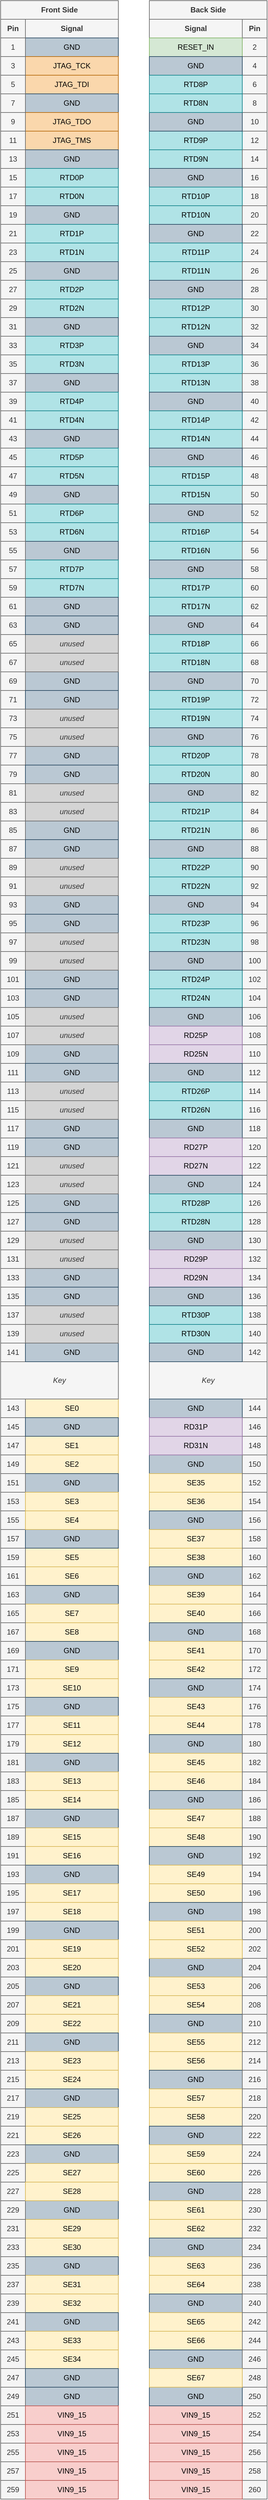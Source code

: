 <mxfile version="26.0.15">
  <diagram name="Page-1" id="qIaNybz27-Pb2yAM0zw1">
    <mxGraphModel dx="2228" dy="1590" grid="1" gridSize="10" guides="1" tooltips="1" connect="1" arrows="1" fold="1" page="1" pageScale="1" pageWidth="827" pageHeight="1169" math="0" shadow="0">
      <root>
        <mxCell id="0" />
        <mxCell id="1" parent="0" />
        <mxCell id="J4NICDW2dzj8mF2yairB-1" value="Front Side" style="rounded=0;whiteSpace=wrap;html=1;fillColor=#f5f5f5;fontColor=#333333;strokeColor=#666666;fontStyle=1" parent="1" vertex="1">
          <mxGeometry x="220" y="320" width="190" height="30" as="geometry" />
        </mxCell>
        <mxCell id="J4NICDW2dzj8mF2yairB-2" value="Pin" style="rounded=0;whiteSpace=wrap;html=1;fillColor=#f5f5f5;fontColor=#333333;strokeColor=#666666;fontStyle=1" parent="1" vertex="1">
          <mxGeometry x="220" y="350" width="40" height="30" as="geometry" />
        </mxCell>
        <mxCell id="J4NICDW2dzj8mF2yairB-3" value="Signal" style="rounded=0;whiteSpace=wrap;html=1;fillColor=#f5f5f5;fontColor=#333333;strokeColor=#666666;fontStyle=1" parent="1" vertex="1">
          <mxGeometry x="260" y="350" width="150" height="30" as="geometry" />
        </mxCell>
        <mxCell id="J4NICDW2dzj8mF2yairB-4" value="GND" style="rounded=0;whiteSpace=wrap;html=1;fillColor=#bac8d3;strokeColor=#23445d;" parent="1" vertex="1">
          <mxGeometry x="260" y="380" width="150" height="30" as="geometry" />
        </mxCell>
        <mxCell id="J4NICDW2dzj8mF2yairB-5" value="JTAG_TCK" style="rounded=0;whiteSpace=wrap;html=1;fillColor=#fad7ac;strokeColor=#b46504;" parent="1" vertex="1">
          <mxGeometry x="260" y="410" width="150" height="30" as="geometry" />
        </mxCell>
        <mxCell id="J4NICDW2dzj8mF2yairB-6" value="JTAG_TDI" style="rounded=0;whiteSpace=wrap;html=1;fillColor=#fad7ac;strokeColor=#b46504;" parent="1" vertex="1">
          <mxGeometry x="260" y="440" width="150" height="30" as="geometry" />
        </mxCell>
        <mxCell id="J4NICDW2dzj8mF2yairB-8" value="GND" style="rounded=0;whiteSpace=wrap;html=1;fillColor=#bac8d3;strokeColor=#23445d;" parent="1" vertex="1">
          <mxGeometry x="260" y="470" width="150" height="30" as="geometry" />
        </mxCell>
        <mxCell id="J4NICDW2dzj8mF2yairB-9" value="1" style="rounded=0;whiteSpace=wrap;html=1;fillColor=#f5f5f5;fontColor=#333333;strokeColor=#666666;" parent="1" vertex="1">
          <mxGeometry x="220" y="380" width="40" height="30" as="geometry" />
        </mxCell>
        <mxCell id="J4NICDW2dzj8mF2yairB-10" value="3" style="rounded=0;whiteSpace=wrap;html=1;fillColor=#f5f5f5;fontColor=#333333;strokeColor=#666666;" parent="1" vertex="1">
          <mxGeometry x="220" y="410" width="40" height="30" as="geometry" />
        </mxCell>
        <mxCell id="J4NICDW2dzj8mF2yairB-12" value="5" style="rounded=0;whiteSpace=wrap;html=1;fillColor=#f5f5f5;fontColor=#333333;strokeColor=#666666;" parent="1" vertex="1">
          <mxGeometry x="220" y="440" width="40" height="30" as="geometry" />
        </mxCell>
        <mxCell id="J4NICDW2dzj8mF2yairB-13" value="JTAG_TDO" style="rounded=0;whiteSpace=wrap;html=1;fillColor=#fad7ac;strokeColor=#b46504;" parent="1" vertex="1">
          <mxGeometry x="260" y="500" width="150" height="30" as="geometry" />
        </mxCell>
        <mxCell id="J4NICDW2dzj8mF2yairB-14" value="JTAG_TMS" style="rounded=0;whiteSpace=wrap;html=1;fillColor=#fad7ac;strokeColor=#b46504;" parent="1" vertex="1">
          <mxGeometry x="260" y="530" width="150" height="30" as="geometry" />
        </mxCell>
        <mxCell id="J4NICDW2dzj8mF2yairB-15" value="GND" style="rounded=0;whiteSpace=wrap;html=1;fillColor=#bac8d3;strokeColor=#23445d;" parent="1" vertex="1">
          <mxGeometry x="260" y="560" width="150" height="30" as="geometry" />
        </mxCell>
        <mxCell id="J4NICDW2dzj8mF2yairB-16" value="7" style="rounded=0;whiteSpace=wrap;html=1;fillColor=#f5f5f5;fontColor=#333333;strokeColor=#666666;" parent="1" vertex="1">
          <mxGeometry x="220" y="470" width="40" height="30" as="geometry" />
        </mxCell>
        <mxCell id="J4NICDW2dzj8mF2yairB-17" value="9" style="rounded=0;whiteSpace=wrap;html=1;fillColor=#f5f5f5;fontColor=#333333;strokeColor=#666666;" parent="1" vertex="1">
          <mxGeometry x="220" y="500" width="40" height="30" as="geometry" />
        </mxCell>
        <mxCell id="J4NICDW2dzj8mF2yairB-18" value="11" style="rounded=0;whiteSpace=wrap;html=1;fillColor=#f5f5f5;fontColor=#333333;strokeColor=#666666;" parent="1" vertex="1">
          <mxGeometry x="220" y="530" width="40" height="30" as="geometry" />
        </mxCell>
        <mxCell id="J4NICDW2dzj8mF2yairB-19" value="RTD0P" style="rounded=0;whiteSpace=wrap;html=1;fillColor=#b0e3e6;strokeColor=#0e8088;" parent="1" vertex="1">
          <mxGeometry x="260" y="590" width="150" height="30" as="geometry" />
        </mxCell>
        <mxCell id="J4NICDW2dzj8mF2yairB-20" value="RTD0N" style="rounded=0;whiteSpace=wrap;html=1;fillColor=#b0e3e6;strokeColor=#0e8088;" parent="1" vertex="1">
          <mxGeometry x="260" y="620" width="150" height="30" as="geometry" />
        </mxCell>
        <mxCell id="J4NICDW2dzj8mF2yairB-21" value="13" style="rounded=0;whiteSpace=wrap;html=1;fillColor=#f5f5f5;fontColor=#333333;strokeColor=#666666;" parent="1" vertex="1">
          <mxGeometry x="220" y="560" width="40" height="30" as="geometry" />
        </mxCell>
        <mxCell id="J4NICDW2dzj8mF2yairB-22" value="15" style="rounded=0;whiteSpace=wrap;html=1;fillColor=#f5f5f5;fontColor=#333333;strokeColor=#666666;" parent="1" vertex="1">
          <mxGeometry x="220" y="590" width="40" height="30" as="geometry" />
        </mxCell>
        <mxCell id="J4NICDW2dzj8mF2yairB-23" value="GND" style="rounded=0;whiteSpace=wrap;html=1;fillColor=#bac8d3;strokeColor=#23445d;" parent="1" vertex="1">
          <mxGeometry x="260" y="650" width="150" height="30" as="geometry" />
        </mxCell>
        <mxCell id="J4NICDW2dzj8mF2yairB-24" value="17" style="rounded=0;whiteSpace=wrap;html=1;fillColor=#f5f5f5;fontColor=#333333;strokeColor=#666666;" parent="1" vertex="1">
          <mxGeometry x="220" y="620" width="40" height="30" as="geometry" />
        </mxCell>
        <mxCell id="J4NICDW2dzj8mF2yairB-25" value="RTD1P" style="rounded=0;whiteSpace=wrap;html=1;fillColor=#b0e3e6;strokeColor=#0e8088;" parent="1" vertex="1">
          <mxGeometry x="260" y="680" width="150" height="30" as="geometry" />
        </mxCell>
        <mxCell id="J4NICDW2dzj8mF2yairB-26" value="RTD1N" style="rounded=0;whiteSpace=wrap;html=1;fillColor=#b0e3e6;strokeColor=#0e8088;" parent="1" vertex="1">
          <mxGeometry x="260" y="710" width="150" height="30" as="geometry" />
        </mxCell>
        <mxCell id="J4NICDW2dzj8mF2yairB-27" value="19" style="rounded=0;whiteSpace=wrap;html=1;fillColor=#f5f5f5;fontColor=#333333;strokeColor=#666666;" parent="1" vertex="1">
          <mxGeometry x="220" y="650" width="40" height="30" as="geometry" />
        </mxCell>
        <mxCell id="J4NICDW2dzj8mF2yairB-28" value="21" style="rounded=0;whiteSpace=wrap;html=1;fillColor=#f5f5f5;fontColor=#333333;strokeColor=#666666;" parent="1" vertex="1">
          <mxGeometry x="220" y="680" width="40" height="30" as="geometry" />
        </mxCell>
        <mxCell id="J4NICDW2dzj8mF2yairB-29" value="GND" style="rounded=0;whiteSpace=wrap;html=1;fillColor=#bac8d3;strokeColor=#23445d;" parent="1" vertex="1">
          <mxGeometry x="260" y="740" width="150" height="30" as="geometry" />
        </mxCell>
        <mxCell id="J4NICDW2dzj8mF2yairB-30" value="23" style="rounded=0;whiteSpace=wrap;html=1;fillColor=#f5f5f5;fontColor=#333333;strokeColor=#666666;" parent="1" vertex="1">
          <mxGeometry x="220" y="710" width="40" height="30" as="geometry" />
        </mxCell>
        <mxCell id="J4NICDW2dzj8mF2yairB-31" value="RTD2P" style="rounded=0;whiteSpace=wrap;html=1;fillColor=#b0e3e6;strokeColor=#0e8088;" parent="1" vertex="1">
          <mxGeometry x="260" y="770" width="150" height="30" as="geometry" />
        </mxCell>
        <mxCell id="J4NICDW2dzj8mF2yairB-32" value="RTD2N" style="rounded=0;whiteSpace=wrap;html=1;fillColor=#b0e3e6;strokeColor=#0e8088;" parent="1" vertex="1">
          <mxGeometry x="260" y="800" width="150" height="30" as="geometry" />
        </mxCell>
        <mxCell id="J4NICDW2dzj8mF2yairB-33" value="25" style="rounded=0;whiteSpace=wrap;html=1;fillColor=#f5f5f5;fontColor=#333333;strokeColor=#666666;" parent="1" vertex="1">
          <mxGeometry x="220" y="740" width="40" height="30" as="geometry" />
        </mxCell>
        <mxCell id="J4NICDW2dzj8mF2yairB-34" value="27" style="rounded=0;whiteSpace=wrap;html=1;fillColor=#f5f5f5;fontColor=#333333;strokeColor=#666666;" parent="1" vertex="1">
          <mxGeometry x="220" y="770" width="40" height="30" as="geometry" />
        </mxCell>
        <mxCell id="J4NICDW2dzj8mF2yairB-35" value="GND" style="rounded=0;whiteSpace=wrap;html=1;fillColor=#bac8d3;strokeColor=#23445d;" parent="1" vertex="1">
          <mxGeometry x="260" y="830" width="150" height="30" as="geometry" />
        </mxCell>
        <mxCell id="J4NICDW2dzj8mF2yairB-36" value="29" style="rounded=0;whiteSpace=wrap;html=1;fillColor=#f5f5f5;fontColor=#333333;strokeColor=#666666;" parent="1" vertex="1">
          <mxGeometry x="220" y="800" width="40" height="30" as="geometry" />
        </mxCell>
        <mxCell id="J4NICDW2dzj8mF2yairB-37" value="RTD3P" style="rounded=0;whiteSpace=wrap;html=1;fillColor=#b0e3e6;strokeColor=#0e8088;" parent="1" vertex="1">
          <mxGeometry x="260" y="860" width="150" height="30" as="geometry" />
        </mxCell>
        <mxCell id="J4NICDW2dzj8mF2yairB-38" value="RTD3N" style="rounded=0;whiteSpace=wrap;html=1;fillColor=#b0e3e6;strokeColor=#0e8088;" parent="1" vertex="1">
          <mxGeometry x="260" y="890" width="150" height="30" as="geometry" />
        </mxCell>
        <mxCell id="J4NICDW2dzj8mF2yairB-39" value="31" style="rounded=0;whiteSpace=wrap;html=1;fillColor=#f5f5f5;fontColor=#333333;strokeColor=#666666;" parent="1" vertex="1">
          <mxGeometry x="220" y="830" width="40" height="30" as="geometry" />
        </mxCell>
        <mxCell id="J4NICDW2dzj8mF2yairB-40" value="33" style="rounded=0;whiteSpace=wrap;html=1;fillColor=#f5f5f5;fontColor=#333333;strokeColor=#666666;" parent="1" vertex="1">
          <mxGeometry x="220" y="860" width="40" height="30" as="geometry" />
        </mxCell>
        <mxCell id="J4NICDW2dzj8mF2yairB-41" value="GND" style="rounded=0;whiteSpace=wrap;html=1;fillColor=#bac8d3;strokeColor=#23445d;" parent="1" vertex="1">
          <mxGeometry x="260" y="920" width="150" height="30" as="geometry" />
        </mxCell>
        <mxCell id="J4NICDW2dzj8mF2yairB-42" value="35" style="rounded=0;whiteSpace=wrap;html=1;fillColor=#f5f5f5;fontColor=#333333;strokeColor=#666666;" parent="1" vertex="1">
          <mxGeometry x="220" y="890" width="40" height="30" as="geometry" />
        </mxCell>
        <mxCell id="J4NICDW2dzj8mF2yairB-43" value="RTD4P" style="rounded=0;whiteSpace=wrap;html=1;fillColor=#b0e3e6;strokeColor=#0e8088;" parent="1" vertex="1">
          <mxGeometry x="260" y="950" width="150" height="30" as="geometry" />
        </mxCell>
        <mxCell id="J4NICDW2dzj8mF2yairB-44" value="RTD4N" style="rounded=0;whiteSpace=wrap;html=1;fillColor=#b0e3e6;strokeColor=#0e8088;" parent="1" vertex="1">
          <mxGeometry x="260" y="980" width="150" height="30" as="geometry" />
        </mxCell>
        <mxCell id="J4NICDW2dzj8mF2yairB-45" value="37" style="rounded=0;whiteSpace=wrap;html=1;fillColor=#f5f5f5;fontColor=#333333;strokeColor=#666666;" parent="1" vertex="1">
          <mxGeometry x="220" y="920" width="40" height="30" as="geometry" />
        </mxCell>
        <mxCell id="J4NICDW2dzj8mF2yairB-46" value="39" style="rounded=0;whiteSpace=wrap;html=1;fillColor=#f5f5f5;fontColor=#333333;strokeColor=#666666;" parent="1" vertex="1">
          <mxGeometry x="220" y="950" width="40" height="30" as="geometry" />
        </mxCell>
        <mxCell id="J4NICDW2dzj8mF2yairB-47" value="GND" style="rounded=0;whiteSpace=wrap;html=1;fillColor=#bac8d3;strokeColor=#23445d;" parent="1" vertex="1">
          <mxGeometry x="260" y="1010" width="150" height="30" as="geometry" />
        </mxCell>
        <mxCell id="J4NICDW2dzj8mF2yairB-48" value="41" style="rounded=0;whiteSpace=wrap;html=1;fillColor=#f5f5f5;fontColor=#333333;strokeColor=#666666;" parent="1" vertex="1">
          <mxGeometry x="220" y="980" width="40" height="30" as="geometry" />
        </mxCell>
        <mxCell id="J4NICDW2dzj8mF2yairB-49" value="RTD5P" style="rounded=0;whiteSpace=wrap;html=1;fillColor=#b0e3e6;strokeColor=#0e8088;" parent="1" vertex="1">
          <mxGeometry x="260" y="1040" width="150" height="30" as="geometry" />
        </mxCell>
        <mxCell id="J4NICDW2dzj8mF2yairB-50" value="RTD5N" style="rounded=0;whiteSpace=wrap;html=1;fillColor=#b0e3e6;strokeColor=#0e8088;" parent="1" vertex="1">
          <mxGeometry x="260" y="1070" width="150" height="30" as="geometry" />
        </mxCell>
        <mxCell id="J4NICDW2dzj8mF2yairB-51" value="43" style="rounded=0;whiteSpace=wrap;html=1;fillColor=#f5f5f5;fontColor=#333333;strokeColor=#666666;" parent="1" vertex="1">
          <mxGeometry x="220" y="1010" width="40" height="30" as="geometry" />
        </mxCell>
        <mxCell id="J4NICDW2dzj8mF2yairB-52" value="45" style="rounded=0;whiteSpace=wrap;html=1;fillColor=#f5f5f5;fontColor=#333333;strokeColor=#666666;" parent="1" vertex="1">
          <mxGeometry x="220" y="1040" width="40" height="30" as="geometry" />
        </mxCell>
        <mxCell id="J4NICDW2dzj8mF2yairB-53" value="GND" style="rounded=0;whiteSpace=wrap;html=1;fillColor=#bac8d3;strokeColor=#23445d;" parent="1" vertex="1">
          <mxGeometry x="260" y="1100" width="150" height="30" as="geometry" />
        </mxCell>
        <mxCell id="J4NICDW2dzj8mF2yairB-54" value="47" style="rounded=0;whiteSpace=wrap;html=1;fillColor=#f5f5f5;fontColor=#333333;strokeColor=#666666;" parent="1" vertex="1">
          <mxGeometry x="220" y="1070" width="40" height="30" as="geometry" />
        </mxCell>
        <mxCell id="J4NICDW2dzj8mF2yairB-55" value="RTD6P" style="rounded=0;whiteSpace=wrap;html=1;fillColor=#b0e3e6;strokeColor=#0e8088;" parent="1" vertex="1">
          <mxGeometry x="260" y="1130" width="150" height="30" as="geometry" />
        </mxCell>
        <mxCell id="J4NICDW2dzj8mF2yairB-56" value="RTD6N" style="rounded=0;whiteSpace=wrap;html=1;fillColor=#b0e3e6;strokeColor=#0e8088;" parent="1" vertex="1">
          <mxGeometry x="260" y="1160" width="150" height="30" as="geometry" />
        </mxCell>
        <mxCell id="J4NICDW2dzj8mF2yairB-57" value="49" style="rounded=0;whiteSpace=wrap;html=1;fillColor=#f5f5f5;fontColor=#333333;strokeColor=#666666;" parent="1" vertex="1">
          <mxGeometry x="220" y="1100" width="40" height="30" as="geometry" />
        </mxCell>
        <mxCell id="J4NICDW2dzj8mF2yairB-58" value="51" style="rounded=0;whiteSpace=wrap;html=1;fillColor=#f5f5f5;fontColor=#333333;strokeColor=#666666;" parent="1" vertex="1">
          <mxGeometry x="220" y="1130" width="40" height="30" as="geometry" />
        </mxCell>
        <mxCell id="J4NICDW2dzj8mF2yairB-59" value="GND" style="rounded=0;whiteSpace=wrap;html=1;fillColor=#bac8d3;strokeColor=#23445d;" parent="1" vertex="1">
          <mxGeometry x="260" y="1190" width="150" height="30" as="geometry" />
        </mxCell>
        <mxCell id="J4NICDW2dzj8mF2yairB-60" value="53" style="rounded=0;whiteSpace=wrap;html=1;fillColor=#f5f5f5;fontColor=#333333;strokeColor=#666666;" parent="1" vertex="1">
          <mxGeometry x="220" y="1160" width="40" height="30" as="geometry" />
        </mxCell>
        <mxCell id="J4NICDW2dzj8mF2yairB-61" value="RTD7P" style="rounded=0;whiteSpace=wrap;html=1;fillColor=#b0e3e6;strokeColor=#0e8088;" parent="1" vertex="1">
          <mxGeometry x="260" y="1220" width="150" height="30" as="geometry" />
        </mxCell>
        <mxCell id="J4NICDW2dzj8mF2yairB-62" value="RTD7N" style="rounded=0;whiteSpace=wrap;html=1;fillColor=#b0e3e6;strokeColor=#0e8088;" parent="1" vertex="1">
          <mxGeometry x="260" y="1250" width="150" height="30" as="geometry" />
        </mxCell>
        <mxCell id="J4NICDW2dzj8mF2yairB-63" value="55" style="rounded=0;whiteSpace=wrap;html=1;fillColor=#f5f5f5;fontColor=#333333;strokeColor=#666666;" parent="1" vertex="1">
          <mxGeometry x="220" y="1190" width="40" height="30" as="geometry" />
        </mxCell>
        <mxCell id="J4NICDW2dzj8mF2yairB-64" value="57" style="rounded=0;whiteSpace=wrap;html=1;fillColor=#f5f5f5;fontColor=#333333;strokeColor=#666666;" parent="1" vertex="1">
          <mxGeometry x="220" y="1220" width="40" height="30" as="geometry" />
        </mxCell>
        <mxCell id="J4NICDW2dzj8mF2yairB-65" value="GND" style="rounded=0;whiteSpace=wrap;html=1;fillColor=#bac8d3;strokeColor=#23445d;" parent="1" vertex="1">
          <mxGeometry x="260" y="1280" width="150" height="30" as="geometry" />
        </mxCell>
        <mxCell id="J4NICDW2dzj8mF2yairB-66" value="59" style="rounded=0;whiteSpace=wrap;html=1;fillColor=#f5f5f5;fontColor=#333333;strokeColor=#666666;" parent="1" vertex="1">
          <mxGeometry x="220" y="1250" width="40" height="30" as="geometry" />
        </mxCell>
        <mxCell id="J4NICDW2dzj8mF2yairB-67" value="61" style="rounded=0;whiteSpace=wrap;html=1;fillColor=#f5f5f5;fontColor=#333333;strokeColor=#666666;" parent="1" vertex="1">
          <mxGeometry x="220" y="1280" width="40" height="30" as="geometry" />
        </mxCell>
        <mxCell id="J4NICDW2dzj8mF2yairB-70" value="&lt;i&gt;unused&lt;/i&gt;" style="rounded=0;whiteSpace=wrap;html=1;fillColor=#D4D4D4;strokeColor=#666666;fontColor=#333333;" parent="1" vertex="1">
          <mxGeometry x="260" y="1340" width="150" height="30" as="geometry" />
        </mxCell>
        <mxCell id="J4NICDW2dzj8mF2yairB-72" value="63" style="rounded=0;whiteSpace=wrap;html=1;fillColor=#f5f5f5;fontColor=#333333;strokeColor=#666666;" parent="1" vertex="1">
          <mxGeometry x="220" y="1310" width="40" height="30" as="geometry" />
        </mxCell>
        <mxCell id="J4NICDW2dzj8mF2yairB-73" value="GND" style="rounded=0;whiteSpace=wrap;html=1;fillColor=#bac8d3;strokeColor=#23445d;" parent="1" vertex="1">
          <mxGeometry x="260" y="1400" width="150" height="30" as="geometry" />
        </mxCell>
        <mxCell id="J4NICDW2dzj8mF2yairB-74" value="67" style="rounded=0;whiteSpace=wrap;html=1;fillColor=#f5f5f5;fontColor=#333333;strokeColor=#666666;" parent="1" vertex="1">
          <mxGeometry x="220" y="1370" width="40" height="30" as="geometry" />
        </mxCell>
        <mxCell id="J4NICDW2dzj8mF2yairB-75" value="69" style="rounded=0;whiteSpace=wrap;html=1;fillColor=#f5f5f5;fontColor=#333333;strokeColor=#666666;" parent="1" vertex="1">
          <mxGeometry x="220" y="1400" width="40" height="30" as="geometry" />
        </mxCell>
        <mxCell id="J4NICDW2dzj8mF2yairB-78" value="71" style="rounded=0;whiteSpace=wrap;html=1;fillColor=#f5f5f5;fontColor=#333333;strokeColor=#666666;" parent="1" vertex="1">
          <mxGeometry x="220" y="1430" width="40" height="30" as="geometry" />
        </mxCell>
        <mxCell id="J4NICDW2dzj8mF2yairB-79" value="GND" style="rounded=0;whiteSpace=wrap;html=1;fillColor=#bac8d3;strokeColor=#23445d;" parent="1" vertex="1">
          <mxGeometry x="260" y="1520" width="150" height="30" as="geometry" />
        </mxCell>
        <mxCell id="J4NICDW2dzj8mF2yairB-80" value="73" style="rounded=0;whiteSpace=wrap;html=1;fillColor=#f5f5f5;fontColor=#333333;strokeColor=#666666;" parent="1" vertex="1">
          <mxGeometry x="220" y="1460" width="40" height="30" as="geometry" />
        </mxCell>
        <mxCell id="J4NICDW2dzj8mF2yairB-81" value="75" style="rounded=0;whiteSpace=wrap;html=1;fillColor=#f5f5f5;fontColor=#333333;strokeColor=#666666;" parent="1" vertex="1">
          <mxGeometry x="220" y="1490" width="40" height="30" as="geometry" />
        </mxCell>
        <mxCell id="J4NICDW2dzj8mF2yairB-84" value="77" style="rounded=0;whiteSpace=wrap;html=1;fillColor=#f5f5f5;fontColor=#333333;strokeColor=#666666;" parent="1" vertex="1">
          <mxGeometry x="220" y="1520" width="40" height="30" as="geometry" />
        </mxCell>
        <mxCell id="J4NICDW2dzj8mF2yairB-85" value="GND" style="rounded=0;whiteSpace=wrap;html=1;fillColor=#bac8d3;strokeColor=#23445d;" parent="1" vertex="1">
          <mxGeometry x="260" y="1640" width="150" height="30" as="geometry" />
        </mxCell>
        <mxCell id="J4NICDW2dzj8mF2yairB-86" value="79" style="rounded=0;whiteSpace=wrap;html=1;fillColor=#f5f5f5;fontColor=#333333;strokeColor=#666666;" parent="1" vertex="1">
          <mxGeometry x="220" y="1550" width="40" height="30" as="geometry" />
        </mxCell>
        <mxCell id="J4NICDW2dzj8mF2yairB-87" value="81" style="rounded=0;whiteSpace=wrap;html=1;fillColor=#f5f5f5;fontColor=#333333;strokeColor=#666666;" parent="1" vertex="1">
          <mxGeometry x="220" y="1580" width="40" height="30" as="geometry" />
        </mxCell>
        <mxCell id="J4NICDW2dzj8mF2yairB-90" value="83" style="rounded=0;whiteSpace=wrap;html=1;fillColor=#f5f5f5;fontColor=#333333;strokeColor=#666666;" parent="1" vertex="1">
          <mxGeometry x="220" y="1610" width="40" height="30" as="geometry" />
        </mxCell>
        <mxCell id="J4NICDW2dzj8mF2yairB-91" value="GND" style="rounded=0;whiteSpace=wrap;html=1;fillColor=#bac8d3;strokeColor=#23445d;" parent="1" vertex="1">
          <mxGeometry x="260" y="1760" width="150" height="30" as="geometry" />
        </mxCell>
        <mxCell id="J4NICDW2dzj8mF2yairB-92" value="85" style="rounded=0;whiteSpace=wrap;html=1;fillColor=#f5f5f5;fontColor=#333333;strokeColor=#666666;" parent="1" vertex="1">
          <mxGeometry x="220" y="1640" width="40" height="30" as="geometry" />
        </mxCell>
        <mxCell id="J4NICDW2dzj8mF2yairB-93" value="87" style="rounded=0;whiteSpace=wrap;html=1;fillColor=#f5f5f5;fontColor=#333333;strokeColor=#666666;" parent="1" vertex="1">
          <mxGeometry x="220" y="1670" width="40" height="30" as="geometry" />
        </mxCell>
        <mxCell id="J4NICDW2dzj8mF2yairB-96" value="89" style="rounded=0;whiteSpace=wrap;html=1;fillColor=#f5f5f5;fontColor=#333333;strokeColor=#666666;" parent="1" vertex="1">
          <mxGeometry x="220" y="1700" width="40" height="30" as="geometry" />
        </mxCell>
        <mxCell id="J4NICDW2dzj8mF2yairB-97" value="GND" style="rounded=0;whiteSpace=wrap;html=1;fillColor=#bac8d3;strokeColor=#23445d;" parent="1" vertex="1">
          <mxGeometry x="260" y="2000" width="150" height="30" as="geometry" />
        </mxCell>
        <mxCell id="J4NICDW2dzj8mF2yairB-98" value="91" style="rounded=0;whiteSpace=wrap;html=1;fillColor=#f5f5f5;fontColor=#333333;strokeColor=#666666;" parent="1" vertex="1">
          <mxGeometry x="220" y="1730" width="40" height="30" as="geometry" />
        </mxCell>
        <mxCell id="J4NICDW2dzj8mF2yairB-99" value="93" style="rounded=0;whiteSpace=wrap;html=1;fillColor=#f5f5f5;fontColor=#333333;strokeColor=#666666;" parent="1" vertex="1">
          <mxGeometry x="220" y="1760" width="40" height="30" as="geometry" />
        </mxCell>
        <mxCell id="J4NICDW2dzj8mF2yairB-102" value="95" style="rounded=0;whiteSpace=wrap;html=1;fillColor=#f5f5f5;fontColor=#333333;strokeColor=#666666;" parent="1" vertex="1">
          <mxGeometry x="220" y="1790" width="40" height="30" as="geometry" />
        </mxCell>
        <mxCell id="J4NICDW2dzj8mF2yairB-103" value="GND" style="rounded=0;whiteSpace=wrap;html=1;fillColor=#bac8d3;strokeColor=#23445d;" parent="1" vertex="1">
          <mxGeometry x="260" y="2120" width="150" height="30" as="geometry" />
        </mxCell>
        <mxCell id="J4NICDW2dzj8mF2yairB-104" value="97" style="rounded=0;whiteSpace=wrap;html=1;fillColor=#f5f5f5;fontColor=#333333;strokeColor=#666666;" parent="1" vertex="1">
          <mxGeometry x="220" y="1820" width="40" height="30" as="geometry" />
        </mxCell>
        <mxCell id="J4NICDW2dzj8mF2yairB-105" value="99" style="rounded=0;whiteSpace=wrap;html=1;fillColor=#f5f5f5;fontColor=#333333;strokeColor=#666666;" parent="1" vertex="1">
          <mxGeometry x="220" y="1850" width="40" height="30" as="geometry" />
        </mxCell>
        <mxCell id="J4NICDW2dzj8mF2yairB-108" value="101" style="rounded=0;whiteSpace=wrap;html=1;fillColor=#f5f5f5;fontColor=#333333;strokeColor=#666666;" parent="1" vertex="1">
          <mxGeometry x="220" y="1880" width="40" height="30" as="geometry" />
        </mxCell>
        <mxCell id="J4NICDW2dzj8mF2yairB-109" value="GND" style="rounded=0;whiteSpace=wrap;html=1;fillColor=#bac8d3;strokeColor=#23445d;" parent="1" vertex="1">
          <mxGeometry x="260" y="2360" width="150" height="30" as="geometry" />
        </mxCell>
        <mxCell id="J4NICDW2dzj8mF2yairB-110" value="103" style="rounded=0;whiteSpace=wrap;html=1;fillColor=#f5f5f5;fontColor=#333333;strokeColor=#666666;" parent="1" vertex="1">
          <mxGeometry x="220" y="1910" width="40" height="30" as="geometry" />
        </mxCell>
        <mxCell id="J4NICDW2dzj8mF2yairB-111" value="105" style="rounded=0;whiteSpace=wrap;html=1;fillColor=#f5f5f5;fontColor=#333333;strokeColor=#666666;" parent="1" vertex="1">
          <mxGeometry x="220" y="1940" width="40" height="30" as="geometry" />
        </mxCell>
        <mxCell id="J4NICDW2dzj8mF2yairB-114" value="107" style="rounded=0;whiteSpace=wrap;html=1;fillColor=#f5f5f5;fontColor=#333333;strokeColor=#666666;" parent="1" vertex="1">
          <mxGeometry x="220" y="1970" width="40" height="30" as="geometry" />
        </mxCell>
        <mxCell id="J4NICDW2dzj8mF2yairB-116" value="109" style="rounded=0;whiteSpace=wrap;html=1;fillColor=#f5f5f5;fontColor=#333333;strokeColor=#666666;" parent="1" vertex="1">
          <mxGeometry x="220" y="2000" width="40" height="30" as="geometry" />
        </mxCell>
        <mxCell id="J4NICDW2dzj8mF2yairB-117" value="111" style="rounded=0;whiteSpace=wrap;html=1;fillColor=#f5f5f5;fontColor=#333333;strokeColor=#666666;" parent="1" vertex="1">
          <mxGeometry x="220" y="2030" width="40" height="30" as="geometry" />
        </mxCell>
        <mxCell id="J4NICDW2dzj8mF2yairB-146" value="113" style="rounded=0;whiteSpace=wrap;html=1;fillColor=#f5f5f5;fontColor=#333333;strokeColor=#666666;" parent="1" vertex="1">
          <mxGeometry x="220" y="2060" width="40" height="30" as="geometry" />
        </mxCell>
        <mxCell id="J4NICDW2dzj8mF2yairB-148" value="115" style="rounded=0;whiteSpace=wrap;html=1;fillColor=#f5f5f5;fontColor=#333333;strokeColor=#666666;" parent="1" vertex="1">
          <mxGeometry x="220" y="2090" width="40" height="30" as="geometry" />
        </mxCell>
        <mxCell id="J4NICDW2dzj8mF2yairB-149" value="SE1" style="rounded=0;whiteSpace=wrap;html=1;fillColor=#fff2cc;strokeColor=#d6b656;" parent="1" vertex="1">
          <mxGeometry x="260" y="2630" width="150" height="30" as="geometry" />
        </mxCell>
        <mxCell id="J4NICDW2dzj8mF2yairB-150" value="SE2" style="rounded=0;whiteSpace=wrap;html=1;fillColor=#fff2cc;strokeColor=#d6b656;" parent="1" vertex="1">
          <mxGeometry x="260" y="2660" width="150" height="30" as="geometry" />
        </mxCell>
        <mxCell id="J4NICDW2dzj8mF2yairB-151" value="117" style="rounded=0;whiteSpace=wrap;html=1;fillColor=#f5f5f5;fontColor=#333333;strokeColor=#666666;" parent="1" vertex="1">
          <mxGeometry x="220" y="2120" width="40" height="30" as="geometry" />
        </mxCell>
        <mxCell id="J4NICDW2dzj8mF2yairB-152" value="119" style="rounded=0;whiteSpace=wrap;html=1;fillColor=#f5f5f5;fontColor=#333333;strokeColor=#666666;" parent="1" vertex="1">
          <mxGeometry x="220" y="2150" width="40" height="30" as="geometry" />
        </mxCell>
        <mxCell id="J4NICDW2dzj8mF2yairB-154" value="121" style="rounded=0;whiteSpace=wrap;html=1;fillColor=#f5f5f5;fontColor=#333333;strokeColor=#666666;" parent="1" vertex="1">
          <mxGeometry x="220" y="2180" width="40" height="30" as="geometry" />
        </mxCell>
        <mxCell id="J4NICDW2dzj8mF2yairB-156" value="SE0" style="rounded=0;whiteSpace=wrap;html=1;fillColor=#fff2cc;strokeColor=#d6b656;" parent="1" vertex="1">
          <mxGeometry x="260" y="2570" width="150" height="30" as="geometry" />
        </mxCell>
        <mxCell id="J4NICDW2dzj8mF2yairB-157" value="123" style="rounded=0;whiteSpace=wrap;html=1;fillColor=#f5f5f5;fontColor=#333333;strokeColor=#666666;" parent="1" vertex="1">
          <mxGeometry x="220" y="2210" width="40" height="30" as="geometry" />
        </mxCell>
        <mxCell id="J4NICDW2dzj8mF2yairB-158" value="125" style="rounded=0;whiteSpace=wrap;html=1;fillColor=#f5f5f5;fontColor=#333333;strokeColor=#666666;" parent="1" vertex="1">
          <mxGeometry x="220" y="2240" width="40" height="30" as="geometry" />
        </mxCell>
        <mxCell id="J4NICDW2dzj8mF2yairB-159" value="GND" style="rounded=0;whiteSpace=wrap;html=1;fillColor=#bac8d3;strokeColor=#23445d;" parent="1" vertex="1">
          <mxGeometry x="260" y="2690" width="150" height="30" as="geometry" />
        </mxCell>
        <mxCell id="J4NICDW2dzj8mF2yairB-160" value="127" style="rounded=0;whiteSpace=wrap;html=1;fillColor=#f5f5f5;fontColor=#333333;strokeColor=#666666;" parent="1" vertex="1">
          <mxGeometry x="220" y="2270" width="40" height="30" as="geometry" />
        </mxCell>
        <mxCell id="J4NICDW2dzj8mF2yairB-161" value="SE5" style="rounded=0;whiteSpace=wrap;html=1;fillColor=#fff2cc;strokeColor=#d6b656;" parent="1" vertex="1">
          <mxGeometry x="260" y="2810" width="150" height="30" as="geometry" />
        </mxCell>
        <mxCell id="J4NICDW2dzj8mF2yairB-162" value="SE6" style="rounded=0;whiteSpace=wrap;html=1;fillColor=#fff2cc;strokeColor=#d6b656;" parent="1" vertex="1">
          <mxGeometry x="260" y="2840" width="150" height="30" as="geometry" />
        </mxCell>
        <mxCell id="J4NICDW2dzj8mF2yairB-163" value="129" style="rounded=0;whiteSpace=wrap;html=1;fillColor=#f5f5f5;fontColor=#333333;strokeColor=#666666;" parent="1" vertex="1">
          <mxGeometry x="220" y="2300" width="40" height="30" as="geometry" />
        </mxCell>
        <mxCell id="J4NICDW2dzj8mF2yairB-164" value="131" style="rounded=0;whiteSpace=wrap;html=1;fillColor=#f5f5f5;fontColor=#333333;strokeColor=#666666;" parent="1" vertex="1">
          <mxGeometry x="220" y="2330" width="40" height="30" as="geometry" />
        </mxCell>
        <mxCell id="J4NICDW2dzj8mF2yairB-165" value="GND" style="rounded=0;whiteSpace=wrap;html=1;fillColor=#bac8d3;strokeColor=#23445d;" parent="1" vertex="1">
          <mxGeometry x="260" y="2870" width="150" height="30" as="geometry" />
        </mxCell>
        <mxCell id="J4NICDW2dzj8mF2yairB-166" value="133" style="rounded=0;whiteSpace=wrap;html=1;fillColor=#f5f5f5;fontColor=#333333;strokeColor=#666666;" parent="1" vertex="1">
          <mxGeometry x="220" y="2360" width="40" height="30" as="geometry" />
        </mxCell>
        <mxCell id="J4NICDW2dzj8mF2yairB-167" value="SE7" style="rounded=0;whiteSpace=wrap;html=1;fillColor=#fff2cc;strokeColor=#d6b656;" parent="1" vertex="1">
          <mxGeometry x="260" y="2900" width="150" height="30" as="geometry" />
        </mxCell>
        <mxCell id="J4NICDW2dzj8mF2yairB-168" value="SE8" style="rounded=0;whiteSpace=wrap;html=1;fillColor=#fff2cc;strokeColor=#d6b656;" parent="1" vertex="1">
          <mxGeometry x="260" y="2930" width="150" height="30" as="geometry" />
        </mxCell>
        <mxCell id="J4NICDW2dzj8mF2yairB-169" value="135" style="rounded=0;whiteSpace=wrap;html=1;fillColor=#f5f5f5;fontColor=#333333;strokeColor=#666666;" parent="1" vertex="1">
          <mxGeometry x="220" y="2390" width="40" height="30" as="geometry" />
        </mxCell>
        <mxCell id="J4NICDW2dzj8mF2yairB-170" value="137" style="rounded=0;whiteSpace=wrap;html=1;fillColor=#f5f5f5;fontColor=#333333;strokeColor=#666666;" parent="1" vertex="1">
          <mxGeometry x="220" y="2420" width="40" height="30" as="geometry" />
        </mxCell>
        <mxCell id="J4NICDW2dzj8mF2yairB-171" value="GND" style="rounded=0;whiteSpace=wrap;html=1;fillColor=#bac8d3;strokeColor=#23445d;" parent="1" vertex="1">
          <mxGeometry x="260" y="2960" width="150" height="30" as="geometry" />
        </mxCell>
        <mxCell id="J4NICDW2dzj8mF2yairB-172" value="139" style="rounded=0;whiteSpace=wrap;html=1;fillColor=#f5f5f5;fontColor=#333333;strokeColor=#666666;" parent="1" vertex="1">
          <mxGeometry x="220" y="2450" width="40" height="30" as="geometry" />
        </mxCell>
        <mxCell id="J4NICDW2dzj8mF2yairB-173" value="SE9" style="rounded=0;whiteSpace=wrap;html=1;fillColor=#fff2cc;strokeColor=#d6b656;" parent="1" vertex="1">
          <mxGeometry x="260" y="2990" width="150" height="30" as="geometry" />
        </mxCell>
        <mxCell id="J4NICDW2dzj8mF2yairB-174" value="SE10" style="rounded=0;whiteSpace=wrap;html=1;fillColor=#fff2cc;strokeColor=#d6b656;" parent="1" vertex="1">
          <mxGeometry x="260" y="3020" width="150" height="30" as="geometry" />
        </mxCell>
        <mxCell id="J4NICDW2dzj8mF2yairB-175" value="141" style="rounded=0;whiteSpace=wrap;html=1;fillColor=#f5f5f5;fontColor=#333333;strokeColor=#666666;" parent="1" vertex="1">
          <mxGeometry x="220" y="2480" width="40" height="30" as="geometry" />
        </mxCell>
        <mxCell id="J4NICDW2dzj8mF2yairB-176" value="143" style="rounded=0;whiteSpace=wrap;html=1;fillColor=#f5f5f5;fontColor=#333333;strokeColor=#666666;" parent="1" vertex="1">
          <mxGeometry x="220" y="2570" width="40" height="30" as="geometry" />
        </mxCell>
        <mxCell id="J4NICDW2dzj8mF2yairB-177" value="GND" style="rounded=0;whiteSpace=wrap;html=1;fillColor=#bac8d3;strokeColor=#23445d;" parent="1" vertex="1">
          <mxGeometry x="260" y="3050" width="150" height="30" as="geometry" />
        </mxCell>
        <mxCell id="J4NICDW2dzj8mF2yairB-178" value="145" style="rounded=0;whiteSpace=wrap;html=1;fillColor=#f5f5f5;fontColor=#333333;strokeColor=#666666;" parent="1" vertex="1">
          <mxGeometry x="220" y="2600" width="40" height="30" as="geometry" />
        </mxCell>
        <mxCell id="J4NICDW2dzj8mF2yairB-179" value="SE11" style="rounded=0;whiteSpace=wrap;html=1;fillColor=#fff2cc;strokeColor=#d6b656;" parent="1" vertex="1">
          <mxGeometry x="260" y="3080" width="150" height="30" as="geometry" />
        </mxCell>
        <mxCell id="J4NICDW2dzj8mF2yairB-180" value="SE12" style="rounded=0;whiteSpace=wrap;html=1;fillColor=#fff2cc;strokeColor=#d6b656;" parent="1" vertex="1">
          <mxGeometry x="260" y="3110" width="150" height="30" as="geometry" />
        </mxCell>
        <mxCell id="J4NICDW2dzj8mF2yairB-181" value="147" style="rounded=0;whiteSpace=wrap;html=1;fillColor=#f5f5f5;fontColor=#333333;strokeColor=#666666;" parent="1" vertex="1">
          <mxGeometry x="220" y="2630" width="40" height="30" as="geometry" />
        </mxCell>
        <mxCell id="J4NICDW2dzj8mF2yairB-182" value="149" style="rounded=0;whiteSpace=wrap;html=1;fillColor=#f5f5f5;fontColor=#333333;strokeColor=#666666;" parent="1" vertex="1">
          <mxGeometry x="220" y="2660" width="40" height="30" as="geometry" />
        </mxCell>
        <mxCell id="J4NICDW2dzj8mF2yairB-183" value="GND" style="rounded=0;whiteSpace=wrap;html=1;fillColor=#bac8d3;strokeColor=#23445d;" parent="1" vertex="1">
          <mxGeometry x="260" y="3140" width="150" height="30" as="geometry" />
        </mxCell>
        <mxCell id="J4NICDW2dzj8mF2yairB-184" value="151" style="rounded=0;whiteSpace=wrap;html=1;fillColor=#f5f5f5;fontColor=#333333;strokeColor=#666666;" parent="1" vertex="1">
          <mxGeometry x="220" y="2690" width="40" height="30" as="geometry" />
        </mxCell>
        <mxCell id="J4NICDW2dzj8mF2yairB-185" value="SE13" style="rounded=0;whiteSpace=wrap;html=1;fillColor=#fff2cc;strokeColor=#d6b656;" parent="1" vertex="1">
          <mxGeometry x="260" y="3170" width="150" height="30" as="geometry" />
        </mxCell>
        <mxCell id="J4NICDW2dzj8mF2yairB-186" value="SE14" style="rounded=0;whiteSpace=wrap;html=1;fillColor=#fff2cc;strokeColor=#d6b656;" parent="1" vertex="1">
          <mxGeometry x="260" y="3200" width="150" height="30" as="geometry" />
        </mxCell>
        <mxCell id="J4NICDW2dzj8mF2yairB-187" value="153" style="rounded=0;whiteSpace=wrap;html=1;fillColor=#f5f5f5;fontColor=#333333;strokeColor=#666666;" parent="1" vertex="1">
          <mxGeometry x="220" y="2720" width="40" height="30" as="geometry" />
        </mxCell>
        <mxCell id="J4NICDW2dzj8mF2yairB-188" value="155" style="rounded=0;whiteSpace=wrap;html=1;fillColor=#f5f5f5;fontColor=#333333;strokeColor=#666666;" parent="1" vertex="1">
          <mxGeometry x="220" y="2750" width="40" height="30" as="geometry" />
        </mxCell>
        <mxCell id="J4NICDW2dzj8mF2yairB-189" value="GND" style="rounded=0;whiteSpace=wrap;html=1;fillColor=#bac8d3;strokeColor=#23445d;" parent="1" vertex="1">
          <mxGeometry x="260" y="3230" width="150" height="30" as="geometry" />
        </mxCell>
        <mxCell id="J4NICDW2dzj8mF2yairB-190" value="157" style="rounded=0;whiteSpace=wrap;html=1;fillColor=#f5f5f5;fontColor=#333333;strokeColor=#666666;" parent="1" vertex="1">
          <mxGeometry x="220" y="2780" width="40" height="30" as="geometry" />
        </mxCell>
        <mxCell id="J4NICDW2dzj8mF2yairB-191" value="159" style="rounded=0;whiteSpace=wrap;html=1;fillColor=#f5f5f5;fontColor=#333333;strokeColor=#666666;" parent="1" vertex="1">
          <mxGeometry x="220" y="2810" width="40" height="30" as="geometry" />
        </mxCell>
        <mxCell id="J4NICDW2dzj8mF2yairB-193" value="Key" style="rounded=0;whiteSpace=wrap;html=1;fillColor=#f5f5f5;strokeColor=#666666;fontColor=#333333;fontStyle=2" parent="1" vertex="1">
          <mxGeometry x="220" y="2510" width="190" height="60" as="geometry" />
        </mxCell>
        <mxCell id="J4NICDW2dzj8mF2yairB-196" value="SE15" style="rounded=0;whiteSpace=wrap;html=1;fillColor=#fff2cc;strokeColor=#d6b656;" parent="1" vertex="1">
          <mxGeometry x="260" y="3260" width="150" height="30" as="geometry" />
        </mxCell>
        <mxCell id="J4NICDW2dzj8mF2yairB-197" value="SE16" style="rounded=0;whiteSpace=wrap;html=1;fillColor=#fff2cc;strokeColor=#d6b656;" parent="1" vertex="1">
          <mxGeometry x="260" y="3290" width="150" height="30" as="geometry" />
        </mxCell>
        <mxCell id="J4NICDW2dzj8mF2yairB-198" value="161" style="rounded=0;whiteSpace=wrap;html=1;fillColor=#f5f5f5;fontColor=#333333;strokeColor=#666666;" parent="1" vertex="1">
          <mxGeometry x="220" y="2840" width="40" height="30" as="geometry" />
        </mxCell>
        <mxCell id="J4NICDW2dzj8mF2yairB-199" value="GND" style="rounded=0;whiteSpace=wrap;html=1;fillColor=#bac8d3;strokeColor=#23445d;" parent="1" vertex="1">
          <mxGeometry x="260" y="3320" width="150" height="30" as="geometry" />
        </mxCell>
        <mxCell id="J4NICDW2dzj8mF2yairB-200" value="163" style="rounded=0;whiteSpace=wrap;html=1;fillColor=#f5f5f5;fontColor=#333333;strokeColor=#666666;" parent="1" vertex="1">
          <mxGeometry x="220" y="2870" width="40" height="30" as="geometry" />
        </mxCell>
        <mxCell id="J4NICDW2dzj8mF2yairB-201" value="SE17" style="rounded=0;whiteSpace=wrap;html=1;fillColor=#fff2cc;strokeColor=#d6b656;" parent="1" vertex="1">
          <mxGeometry x="260" y="3350" width="150" height="30" as="geometry" />
        </mxCell>
        <mxCell id="J4NICDW2dzj8mF2yairB-202" value="SE18" style="rounded=0;whiteSpace=wrap;html=1;fillColor=#fff2cc;strokeColor=#d6b656;" parent="1" vertex="1">
          <mxGeometry x="260" y="3380" width="150" height="30" as="geometry" />
        </mxCell>
        <mxCell id="J4NICDW2dzj8mF2yairB-203" value="165" style="rounded=0;whiteSpace=wrap;html=1;fillColor=#f5f5f5;fontColor=#333333;strokeColor=#666666;" parent="1" vertex="1">
          <mxGeometry x="220" y="2900" width="40" height="30" as="geometry" />
        </mxCell>
        <mxCell id="J4NICDW2dzj8mF2yairB-204" value="167" style="rounded=0;whiteSpace=wrap;html=1;fillColor=#f5f5f5;fontColor=#333333;strokeColor=#666666;" parent="1" vertex="1">
          <mxGeometry x="220" y="2930" width="40" height="30" as="geometry" />
        </mxCell>
        <mxCell id="J4NICDW2dzj8mF2yairB-205" value="GND" style="rounded=0;whiteSpace=wrap;html=1;fillColor=#bac8d3;strokeColor=#23445d;" parent="1" vertex="1">
          <mxGeometry x="260" y="3410" width="150" height="30" as="geometry" />
        </mxCell>
        <mxCell id="J4NICDW2dzj8mF2yairB-206" value="169" style="rounded=0;whiteSpace=wrap;html=1;fillColor=#f5f5f5;fontColor=#333333;strokeColor=#666666;" parent="1" vertex="1">
          <mxGeometry x="220" y="2960" width="40" height="30" as="geometry" />
        </mxCell>
        <mxCell id="J4NICDW2dzj8mF2yairB-207" value="171" style="rounded=0;whiteSpace=wrap;html=1;fillColor=#f5f5f5;fontColor=#333333;strokeColor=#666666;" parent="1" vertex="1">
          <mxGeometry x="220" y="2990" width="40" height="30" as="geometry" />
        </mxCell>
        <mxCell id="J4NICDW2dzj8mF2yairB-214" value="SE19" style="rounded=0;whiteSpace=wrap;html=1;fillColor=#fff2cc;strokeColor=#d6b656;" parent="1" vertex="1">
          <mxGeometry x="260" y="3440" width="150" height="30" as="geometry" />
        </mxCell>
        <mxCell id="J4NICDW2dzj8mF2yairB-215" value="SE20" style="rounded=0;whiteSpace=wrap;html=1;fillColor=#fff2cc;strokeColor=#d6b656;" parent="1" vertex="1">
          <mxGeometry x="260" y="3470" width="150" height="30" as="geometry" />
        </mxCell>
        <mxCell id="J4NICDW2dzj8mF2yairB-216" value="173" style="rounded=0;whiteSpace=wrap;html=1;fillColor=#f5f5f5;fontColor=#333333;strokeColor=#666666;" parent="1" vertex="1">
          <mxGeometry x="220" y="3020" width="40" height="30" as="geometry" />
        </mxCell>
        <mxCell id="J4NICDW2dzj8mF2yairB-217" value="GND" style="rounded=0;whiteSpace=wrap;html=1;fillColor=#bac8d3;strokeColor=#23445d;" parent="1" vertex="1">
          <mxGeometry x="260" y="3500" width="150" height="30" as="geometry" />
        </mxCell>
        <mxCell id="J4NICDW2dzj8mF2yairB-218" value="175" style="rounded=0;whiteSpace=wrap;html=1;fillColor=#f5f5f5;fontColor=#333333;strokeColor=#666666;" parent="1" vertex="1">
          <mxGeometry x="220" y="3050" width="40" height="30" as="geometry" />
        </mxCell>
        <mxCell id="J4NICDW2dzj8mF2yairB-219" value="SE21" style="rounded=0;whiteSpace=wrap;html=1;fillColor=#fff2cc;strokeColor=#d6b656;" parent="1" vertex="1">
          <mxGeometry x="260" y="3530" width="150" height="30" as="geometry" />
        </mxCell>
        <mxCell id="J4NICDW2dzj8mF2yairB-220" value="SE22" style="rounded=0;whiteSpace=wrap;html=1;fillColor=#fff2cc;strokeColor=#d6b656;" parent="1" vertex="1">
          <mxGeometry x="260" y="3560" width="150" height="30" as="geometry" />
        </mxCell>
        <mxCell id="J4NICDW2dzj8mF2yairB-221" value="177" style="rounded=0;whiteSpace=wrap;html=1;fillColor=#f5f5f5;fontColor=#333333;strokeColor=#666666;" parent="1" vertex="1">
          <mxGeometry x="220" y="3080" width="40" height="30" as="geometry" />
        </mxCell>
        <mxCell id="J4NICDW2dzj8mF2yairB-222" value="179" style="rounded=0;whiteSpace=wrap;html=1;fillColor=#f5f5f5;fontColor=#333333;strokeColor=#666666;" parent="1" vertex="1">
          <mxGeometry x="220" y="3110" width="40" height="30" as="geometry" />
        </mxCell>
        <mxCell id="J4NICDW2dzj8mF2yairB-223" value="GND" style="rounded=0;whiteSpace=wrap;html=1;fillColor=#bac8d3;strokeColor=#23445d;" parent="1" vertex="1">
          <mxGeometry x="260" y="3590" width="150" height="30" as="geometry" />
        </mxCell>
        <mxCell id="J4NICDW2dzj8mF2yairB-224" value="181" style="rounded=0;whiteSpace=wrap;html=1;fillColor=#f5f5f5;fontColor=#333333;strokeColor=#666666;" parent="1" vertex="1">
          <mxGeometry x="220" y="3140" width="40" height="30" as="geometry" />
        </mxCell>
        <mxCell id="J4NICDW2dzj8mF2yairB-225" value="183" style="rounded=0;whiteSpace=wrap;html=1;fillColor=#f5f5f5;fontColor=#333333;strokeColor=#666666;" parent="1" vertex="1">
          <mxGeometry x="220" y="3170" width="40" height="30" as="geometry" />
        </mxCell>
        <mxCell id="J4NICDW2dzj8mF2yairB-226" value="SE23" style="rounded=0;whiteSpace=wrap;html=1;fillColor=#fff2cc;strokeColor=#d6b656;" parent="1" vertex="1">
          <mxGeometry x="260" y="3620" width="150" height="30" as="geometry" />
        </mxCell>
        <mxCell id="J4NICDW2dzj8mF2yairB-227" value="SE24" style="rounded=0;whiteSpace=wrap;html=1;fillColor=#fff2cc;strokeColor=#d6b656;" parent="1" vertex="1">
          <mxGeometry x="260" y="3650" width="150" height="30" as="geometry" />
        </mxCell>
        <mxCell id="J4NICDW2dzj8mF2yairB-228" value="185" style="rounded=0;whiteSpace=wrap;html=1;fillColor=#f5f5f5;fontColor=#333333;strokeColor=#666666;" parent="1" vertex="1">
          <mxGeometry x="220" y="3200" width="40" height="30" as="geometry" />
        </mxCell>
        <mxCell id="J4NICDW2dzj8mF2yairB-229" value="GND" style="rounded=0;whiteSpace=wrap;html=1;fillColor=#bac8d3;strokeColor=#23445d;" parent="1" vertex="1">
          <mxGeometry x="260" y="3680" width="150" height="30" as="geometry" />
        </mxCell>
        <mxCell id="J4NICDW2dzj8mF2yairB-230" value="187" style="rounded=0;whiteSpace=wrap;html=1;fillColor=#f5f5f5;fontColor=#333333;strokeColor=#666666;" parent="1" vertex="1">
          <mxGeometry x="220" y="3230" width="40" height="30" as="geometry" />
        </mxCell>
        <mxCell id="J4NICDW2dzj8mF2yairB-231" value="SE25" style="rounded=0;whiteSpace=wrap;html=1;fillColor=#fff2cc;strokeColor=#d6b656;" parent="1" vertex="1">
          <mxGeometry x="260" y="3710" width="150" height="30" as="geometry" />
        </mxCell>
        <mxCell id="J4NICDW2dzj8mF2yairB-232" value="SE26" style="rounded=0;whiteSpace=wrap;html=1;fillColor=#fff2cc;strokeColor=#d6b656;" parent="1" vertex="1">
          <mxGeometry x="260" y="3740" width="150" height="30" as="geometry" />
        </mxCell>
        <mxCell id="J4NICDW2dzj8mF2yairB-233" value="189" style="rounded=0;whiteSpace=wrap;html=1;fillColor=#f5f5f5;fontColor=#333333;strokeColor=#666666;" parent="1" vertex="1">
          <mxGeometry x="220" y="3260" width="40" height="30" as="geometry" />
        </mxCell>
        <mxCell id="J4NICDW2dzj8mF2yairB-234" value="191" style="rounded=0;whiteSpace=wrap;html=1;fillColor=#f5f5f5;fontColor=#333333;strokeColor=#666666;" parent="1" vertex="1">
          <mxGeometry x="220" y="3290" width="40" height="30" as="geometry" />
        </mxCell>
        <mxCell id="J4NICDW2dzj8mF2yairB-235" value="GND" style="rounded=0;whiteSpace=wrap;html=1;fillColor=#bac8d3;strokeColor=#23445d;" parent="1" vertex="1">
          <mxGeometry x="260" y="3770" width="150" height="30" as="geometry" />
        </mxCell>
        <mxCell id="J4NICDW2dzj8mF2yairB-236" value="193" style="rounded=0;whiteSpace=wrap;html=1;fillColor=#f5f5f5;fontColor=#333333;strokeColor=#666666;" parent="1" vertex="1">
          <mxGeometry x="220" y="3320" width="40" height="30" as="geometry" />
        </mxCell>
        <mxCell id="J4NICDW2dzj8mF2yairB-237" value="195" style="rounded=0;whiteSpace=wrap;html=1;fillColor=#f5f5f5;fontColor=#333333;strokeColor=#666666;" parent="1" vertex="1">
          <mxGeometry x="220" y="3350" width="40" height="30" as="geometry" />
        </mxCell>
        <mxCell id="J4NICDW2dzj8mF2yairB-238" value="SE27" style="rounded=0;whiteSpace=wrap;html=1;fillColor=#fff2cc;strokeColor=#d6b656;" parent="1" vertex="1">
          <mxGeometry x="260" y="3800" width="150" height="30" as="geometry" />
        </mxCell>
        <mxCell id="J4NICDW2dzj8mF2yairB-239" value="GND" style="rounded=0;whiteSpace=wrap;html=1;fillColor=#bac8d3;strokeColor=#23445d;" parent="1" vertex="1">
          <mxGeometry x="260" y="3860" width="150" height="30" as="geometry" />
        </mxCell>
        <mxCell id="J4NICDW2dzj8mF2yairB-240" value="197" style="rounded=0;whiteSpace=wrap;html=1;fillColor=#f5f5f5;fontColor=#333333;strokeColor=#666666;" parent="1" vertex="1">
          <mxGeometry x="220" y="3380" width="40" height="30" as="geometry" />
        </mxCell>
        <mxCell id="J4NICDW2dzj8mF2yairB-241" value="SE29" style="rounded=0;whiteSpace=wrap;html=1;fillColor=#fff2cc;strokeColor=#d6b656;" parent="1" vertex="1">
          <mxGeometry x="260" y="3890" width="150" height="30" as="geometry" />
        </mxCell>
        <mxCell id="J4NICDW2dzj8mF2yairB-242" value="SE30" style="rounded=0;whiteSpace=wrap;html=1;fillColor=#fff2cc;strokeColor=#d6b656;" parent="1" vertex="1">
          <mxGeometry x="260" y="3920" width="150" height="30" as="geometry" />
        </mxCell>
        <mxCell id="J4NICDW2dzj8mF2yairB-243" value="199" style="rounded=0;whiteSpace=wrap;html=1;fillColor=#f5f5f5;fontColor=#333333;strokeColor=#666666;" parent="1" vertex="1">
          <mxGeometry x="220" y="3410" width="40" height="30" as="geometry" />
        </mxCell>
        <mxCell id="J4NICDW2dzj8mF2yairB-244" value="201" style="rounded=0;whiteSpace=wrap;html=1;fillColor=#f5f5f5;fontColor=#333333;strokeColor=#666666;" parent="1" vertex="1">
          <mxGeometry x="220" y="3440" width="40" height="30" as="geometry" />
        </mxCell>
        <mxCell id="J4NICDW2dzj8mF2yairB-245" value="GND" style="rounded=0;whiteSpace=wrap;html=1;fillColor=#bac8d3;strokeColor=#23445d;" parent="1" vertex="1">
          <mxGeometry x="260" y="3950" width="150" height="30" as="geometry" />
        </mxCell>
        <mxCell id="J4NICDW2dzj8mF2yairB-246" value="203" style="rounded=0;whiteSpace=wrap;html=1;fillColor=#f5f5f5;fontColor=#333333;strokeColor=#666666;" parent="1" vertex="1">
          <mxGeometry x="220" y="3470" width="40" height="30" as="geometry" />
        </mxCell>
        <mxCell id="J4NICDW2dzj8mF2yairB-247" value="SE31" style="rounded=0;whiteSpace=wrap;html=1;fillColor=#fff2cc;strokeColor=#d6b656;" parent="1" vertex="1">
          <mxGeometry x="260" y="3980" width="150" height="30" as="geometry" />
        </mxCell>
        <mxCell id="J4NICDW2dzj8mF2yairB-248" value="SE32" style="rounded=0;whiteSpace=wrap;html=1;fillColor=#fff2cc;strokeColor=#d6b656;" parent="1" vertex="1">
          <mxGeometry x="260" y="4010" width="150" height="30" as="geometry" />
        </mxCell>
        <mxCell id="J4NICDW2dzj8mF2yairB-249" value="205" style="rounded=0;whiteSpace=wrap;html=1;fillColor=#f5f5f5;fontColor=#333333;strokeColor=#666666;" parent="1" vertex="1">
          <mxGeometry x="220" y="3500" width="40" height="30" as="geometry" />
        </mxCell>
        <mxCell id="J4NICDW2dzj8mF2yairB-250" value="207" style="rounded=0;whiteSpace=wrap;html=1;fillColor=#f5f5f5;fontColor=#333333;strokeColor=#666666;" parent="1" vertex="1">
          <mxGeometry x="220" y="3530" width="40" height="30" as="geometry" />
        </mxCell>
        <mxCell id="J4NICDW2dzj8mF2yairB-251" value="GND" style="rounded=0;whiteSpace=wrap;html=1;fillColor=#bac8d3;strokeColor=#23445d;" parent="1" vertex="1">
          <mxGeometry x="260" y="4040" width="150" height="30" as="geometry" />
        </mxCell>
        <mxCell id="J4NICDW2dzj8mF2yairB-252" value="209" style="rounded=0;whiteSpace=wrap;html=1;fillColor=#f5f5f5;fontColor=#333333;strokeColor=#666666;" parent="1" vertex="1">
          <mxGeometry x="220" y="3560" width="40" height="30" as="geometry" />
        </mxCell>
        <mxCell id="J4NICDW2dzj8mF2yairB-253" value="211" style="rounded=0;whiteSpace=wrap;html=1;fillColor=#f5f5f5;fontColor=#333333;strokeColor=#666666;" parent="1" vertex="1">
          <mxGeometry x="220" y="3590" width="40" height="30" as="geometry" />
        </mxCell>
        <mxCell id="J4NICDW2dzj8mF2yairB-254" value="SE33" style="rounded=0;whiteSpace=wrap;html=1;fillColor=#fff2cc;strokeColor=#d6b656;" parent="1" vertex="1">
          <mxGeometry x="260" y="4070" width="150" height="30" as="geometry" />
        </mxCell>
        <mxCell id="J4NICDW2dzj8mF2yairB-255" value="SE34" style="rounded=0;whiteSpace=wrap;html=1;fillColor=#fff2cc;strokeColor=#d6b656;" parent="1" vertex="1">
          <mxGeometry x="260" y="4100" width="150" height="30" as="geometry" />
        </mxCell>
        <mxCell id="J4NICDW2dzj8mF2yairB-256" value="213" style="rounded=0;whiteSpace=wrap;html=1;fillColor=#f5f5f5;fontColor=#333333;strokeColor=#666666;" parent="1" vertex="1">
          <mxGeometry x="220" y="3620" width="40" height="30" as="geometry" />
        </mxCell>
        <mxCell id="J4NICDW2dzj8mF2yairB-257" value="GND" style="rounded=0;whiteSpace=wrap;html=1;fillColor=#bac8d3;strokeColor=#23445d;" parent="1" vertex="1">
          <mxGeometry x="260" y="4160" width="150" height="30" as="geometry" />
        </mxCell>
        <mxCell id="J4NICDW2dzj8mF2yairB-258" value="215" style="rounded=0;whiteSpace=wrap;html=1;fillColor=#f5f5f5;fontColor=#333333;strokeColor=#666666;" parent="1" vertex="1">
          <mxGeometry x="220" y="3650" width="40" height="30" as="geometry" />
        </mxCell>
        <mxCell id="J4NICDW2dzj8mF2yairB-261" value="217" style="rounded=0;whiteSpace=wrap;html=1;fillColor=#f5f5f5;fontColor=#333333;strokeColor=#666666;" parent="1" vertex="1">
          <mxGeometry x="220" y="3680" width="40" height="30" as="geometry" />
        </mxCell>
        <mxCell id="J4NICDW2dzj8mF2yairB-262" value="219" style="rounded=0;whiteSpace=wrap;html=1;fillColor=#f5f5f5;fontColor=#333333;strokeColor=#666666;" parent="1" vertex="1">
          <mxGeometry x="220" y="3710" width="40" height="30" as="geometry" />
        </mxCell>
        <mxCell id="J4NICDW2dzj8mF2yairB-264" value="221" style="rounded=0;whiteSpace=wrap;html=1;fillColor=#f5f5f5;fontColor=#333333;strokeColor=#666666;" parent="1" vertex="1">
          <mxGeometry x="220" y="3740" width="40" height="30" as="geometry" />
        </mxCell>
        <mxCell id="J4NICDW2dzj8mF2yairB-265" value="223" style="rounded=0;whiteSpace=wrap;html=1;fillColor=#f5f5f5;fontColor=#333333;strokeColor=#666666;" parent="1" vertex="1">
          <mxGeometry x="220" y="3770" width="40" height="30" as="geometry" />
        </mxCell>
        <mxCell id="J4NICDW2dzj8mF2yairB-268" value="225" style="rounded=0;whiteSpace=wrap;html=1;fillColor=#f5f5f5;fontColor=#333333;strokeColor=#666666;" parent="1" vertex="1">
          <mxGeometry x="220" y="3800" width="40" height="30" as="geometry" />
        </mxCell>
        <mxCell id="J4NICDW2dzj8mF2yairB-270" value="227" style="rounded=0;whiteSpace=wrap;html=1;fillColor=#f5f5f5;fontColor=#333333;strokeColor=#666666;" parent="1" vertex="1">
          <mxGeometry x="220" y="3830" width="40" height="30" as="geometry" />
        </mxCell>
        <mxCell id="J4NICDW2dzj8mF2yairB-273" value="229" style="rounded=0;whiteSpace=wrap;html=1;fillColor=#f5f5f5;fontColor=#333333;strokeColor=#666666;" parent="1" vertex="1">
          <mxGeometry x="220" y="3860" width="40" height="30" as="geometry" />
        </mxCell>
        <mxCell id="J4NICDW2dzj8mF2yairB-274" value="231" style="rounded=0;whiteSpace=wrap;html=1;fillColor=#f5f5f5;fontColor=#333333;strokeColor=#666666;" parent="1" vertex="1">
          <mxGeometry x="220" y="3890" width="40" height="30" as="geometry" />
        </mxCell>
        <mxCell id="J4NICDW2dzj8mF2yairB-276" value="233" style="rounded=0;whiteSpace=wrap;html=1;fillColor=#f5f5f5;fontColor=#333333;strokeColor=#666666;" parent="1" vertex="1">
          <mxGeometry x="220" y="3920" width="40" height="30" as="geometry" />
        </mxCell>
        <mxCell id="J4NICDW2dzj8mF2yairB-277" value="235" style="rounded=0;whiteSpace=wrap;html=1;fillColor=#f5f5f5;fontColor=#333333;strokeColor=#666666;" parent="1" vertex="1">
          <mxGeometry x="220" y="3950" width="40" height="30" as="geometry" />
        </mxCell>
        <mxCell id="J4NICDW2dzj8mF2yairB-280" value="237" style="rounded=0;whiteSpace=wrap;html=1;fillColor=#f5f5f5;fontColor=#333333;strokeColor=#666666;" parent="1" vertex="1">
          <mxGeometry x="220" y="3980" width="40" height="30" as="geometry" />
        </mxCell>
        <mxCell id="J4NICDW2dzj8mF2yairB-282" value="239" style="rounded=0;whiteSpace=wrap;html=1;fillColor=#f5f5f5;fontColor=#333333;strokeColor=#666666;" parent="1" vertex="1">
          <mxGeometry x="220" y="4010" width="40" height="30" as="geometry" />
        </mxCell>
        <mxCell id="J4NICDW2dzj8mF2yairB-285" value="241" style="rounded=0;whiteSpace=wrap;html=1;fillColor=#f5f5f5;fontColor=#333333;strokeColor=#666666;" parent="1" vertex="1">
          <mxGeometry x="220" y="4040" width="40" height="30" as="geometry" />
        </mxCell>
        <mxCell id="J4NICDW2dzj8mF2yairB-286" value="243" style="rounded=0;whiteSpace=wrap;html=1;fillColor=#f5f5f5;fontColor=#333333;strokeColor=#666666;" parent="1" vertex="1">
          <mxGeometry x="220" y="4070" width="40" height="30" as="geometry" />
        </mxCell>
        <mxCell id="J4NICDW2dzj8mF2yairB-288" value="245" style="rounded=0;whiteSpace=wrap;html=1;fillColor=#f5f5f5;fontColor=#333333;strokeColor=#666666;" parent="1" vertex="1">
          <mxGeometry x="220" y="4100" width="40" height="30" as="geometry" />
        </mxCell>
        <mxCell id="J4NICDW2dzj8mF2yairB-289" value="247" style="rounded=0;whiteSpace=wrap;html=1;fillColor=#f5f5f5;fontColor=#333333;strokeColor=#666666;" parent="1" vertex="1">
          <mxGeometry x="220" y="4130" width="40" height="30" as="geometry" />
        </mxCell>
        <mxCell id="J4NICDW2dzj8mF2yairB-292" value="249" style="rounded=0;whiteSpace=wrap;html=1;fillColor=#f5f5f5;fontColor=#333333;strokeColor=#666666;" parent="1" vertex="1">
          <mxGeometry x="220" y="4160" width="40" height="30" as="geometry" />
        </mxCell>
        <mxCell id="J4NICDW2dzj8mF2yairB-294" value="251" style="rounded=0;whiteSpace=wrap;html=1;fillColor=#f5f5f5;fontColor=#333333;strokeColor=#666666;" parent="1" vertex="1">
          <mxGeometry x="220" y="4190" width="40" height="30" as="geometry" />
        </mxCell>
        <mxCell id="J4NICDW2dzj8mF2yairB-295" value="253" style="rounded=0;whiteSpace=wrap;html=1;fillColor=#f5f5f5;fontColor=#333333;strokeColor=#666666;" parent="1" vertex="1">
          <mxGeometry x="220" y="4220" width="40" height="30" as="geometry" />
        </mxCell>
        <mxCell id="J4NICDW2dzj8mF2yairB-298" value="255" style="rounded=0;whiteSpace=wrap;html=1;fillColor=#f5f5f5;fontColor=#333333;strokeColor=#666666;" parent="1" vertex="1">
          <mxGeometry x="220" y="4250" width="40" height="30" as="geometry" />
        </mxCell>
        <mxCell id="J4NICDW2dzj8mF2yairB-300" value="257" style="rounded=0;whiteSpace=wrap;html=1;fillColor=#f5f5f5;fontColor=#333333;strokeColor=#666666;" parent="1" vertex="1">
          <mxGeometry x="220" y="4280" width="40" height="30" as="geometry" />
        </mxCell>
        <mxCell id="J4NICDW2dzj8mF2yairB-303" value="259" style="rounded=0;whiteSpace=wrap;html=1;fillColor=#f5f5f5;fontColor=#333333;strokeColor=#666666;" parent="1" vertex="1">
          <mxGeometry x="220" y="4310" width="40" height="30" as="geometry" />
        </mxCell>
        <mxCell id="J4NICDW2dzj8mF2yairB-309" value="VIN9_15" style="rounded=0;whiteSpace=wrap;html=1;fillColor=#f8cecc;strokeColor=#b85450;" parent="1" vertex="1">
          <mxGeometry x="260" y="4190" width="150" height="30" as="geometry" />
        </mxCell>
        <mxCell id="J4NICDW2dzj8mF2yairB-310" value="VIN9_15" style="rounded=0;whiteSpace=wrap;html=1;fillColor=#f8cecc;strokeColor=#b85450;" parent="1" vertex="1">
          <mxGeometry x="260" y="4220" width="150" height="30" as="geometry" />
        </mxCell>
        <mxCell id="J4NICDW2dzj8mF2yairB-311" value="VIN9_15" style="rounded=0;whiteSpace=wrap;html=1;fillColor=#f8cecc;strokeColor=#b85450;" parent="1" vertex="1">
          <mxGeometry x="260" y="4250" width="150" height="30" as="geometry" />
        </mxCell>
        <mxCell id="J4NICDW2dzj8mF2yairB-312" value="VIN9_15" style="rounded=0;whiteSpace=wrap;html=1;fillColor=#f8cecc;strokeColor=#b85450;" parent="1" vertex="1">
          <mxGeometry x="260" y="4280" width="150" height="30" as="geometry" />
        </mxCell>
        <mxCell id="J4NICDW2dzj8mF2yairB-313" value="VIN9_15" style="rounded=0;whiteSpace=wrap;html=1;fillColor=#f8cecc;strokeColor=#b85450;" parent="1" vertex="1">
          <mxGeometry x="260" y="4310" width="150" height="30" as="geometry" />
        </mxCell>
        <mxCell id="J4NICDW2dzj8mF2yairB-314" value="65" style="rounded=0;whiteSpace=wrap;html=1;fillColor=#f5f5f5;fontColor=#333333;strokeColor=#666666;" parent="1" vertex="1">
          <mxGeometry x="220" y="1340" width="40" height="30" as="geometry" />
        </mxCell>
        <mxCell id="J4NICDW2dzj8mF2yairB-316" value="Back Side" style="rounded=0;whiteSpace=wrap;html=1;fillColor=#f5f5f5;fontColor=#333333;strokeColor=#666666;fontStyle=1" parent="1" vertex="1">
          <mxGeometry x="460" y="320" width="190" height="30" as="geometry" />
        </mxCell>
        <mxCell id="J4NICDW2dzj8mF2yairB-317" value="Pin" style="rounded=0;whiteSpace=wrap;html=1;fillColor=#f5f5f5;fontColor=#333333;strokeColor=#666666;fontStyle=1" parent="1" vertex="1">
          <mxGeometry x="610" y="350" width="40" height="30" as="geometry" />
        </mxCell>
        <mxCell id="J4NICDW2dzj8mF2yairB-318" value="Signal" style="rounded=0;whiteSpace=wrap;html=1;fillColor=#f5f5f5;fontColor=#333333;strokeColor=#666666;fontStyle=1" parent="1" vertex="1">
          <mxGeometry x="460" y="350" width="150" height="30" as="geometry" />
        </mxCell>
        <mxCell id="J4NICDW2dzj8mF2yairB-323" value="2" style="rounded=0;whiteSpace=wrap;html=1;fillColor=#f5f5f5;fontColor=#333333;strokeColor=#666666;" parent="1" vertex="1">
          <mxGeometry x="610" y="380" width="40" height="30" as="geometry" />
        </mxCell>
        <mxCell id="J4NICDW2dzj8mF2yairB-324" value="4" style="rounded=0;whiteSpace=wrap;html=1;fillColor=#f5f5f5;fontColor=#333333;strokeColor=#666666;" parent="1" vertex="1">
          <mxGeometry x="610" y="410" width="40" height="30" as="geometry" />
        </mxCell>
        <mxCell id="J4NICDW2dzj8mF2yairB-325" value="6" style="rounded=0;whiteSpace=wrap;html=1;fillColor=#f5f5f5;fontColor=#333333;strokeColor=#666666;" parent="1" vertex="1">
          <mxGeometry x="610" y="440" width="40" height="30" as="geometry" />
        </mxCell>
        <mxCell id="J4NICDW2dzj8mF2yairB-329" value="8" style="rounded=0;whiteSpace=wrap;html=1;fillColor=#f5f5f5;fontColor=#333333;strokeColor=#666666;" parent="1" vertex="1">
          <mxGeometry x="610" y="470" width="40" height="30" as="geometry" />
        </mxCell>
        <mxCell id="J4NICDW2dzj8mF2yairB-330" value="10" style="rounded=0;whiteSpace=wrap;html=1;fillColor=#f5f5f5;fontColor=#333333;strokeColor=#666666;" parent="1" vertex="1">
          <mxGeometry x="610" y="500" width="40" height="30" as="geometry" />
        </mxCell>
        <mxCell id="J4NICDW2dzj8mF2yairB-331" value="12" style="rounded=0;whiteSpace=wrap;html=1;fillColor=#f5f5f5;fontColor=#333333;strokeColor=#666666;" parent="1" vertex="1">
          <mxGeometry x="610" y="530" width="40" height="30" as="geometry" />
        </mxCell>
        <mxCell id="J4NICDW2dzj8mF2yairB-332" value="RTD9P" style="rounded=0;whiteSpace=wrap;html=1;fillColor=#b0e3e6;strokeColor=#0e8088;" parent="1" vertex="1">
          <mxGeometry x="460" y="530" width="150" height="30" as="geometry" />
        </mxCell>
        <mxCell id="J4NICDW2dzj8mF2yairB-333" value="RTD9N" style="rounded=0;whiteSpace=wrap;html=1;fillColor=#b0e3e6;strokeColor=#0e8088;" parent="1" vertex="1">
          <mxGeometry x="460" y="560" width="150" height="30" as="geometry" />
        </mxCell>
        <mxCell id="J4NICDW2dzj8mF2yairB-334" value="14" style="rounded=0;whiteSpace=wrap;html=1;fillColor=#f5f5f5;fontColor=#333333;strokeColor=#666666;" parent="1" vertex="1">
          <mxGeometry x="610" y="560" width="40" height="30" as="geometry" />
        </mxCell>
        <mxCell id="J4NICDW2dzj8mF2yairB-335" value="16" style="rounded=0;whiteSpace=wrap;html=1;fillColor=#f5f5f5;fontColor=#333333;strokeColor=#666666;" parent="1" vertex="1">
          <mxGeometry x="610" y="590" width="40" height="30" as="geometry" />
        </mxCell>
        <mxCell id="J4NICDW2dzj8mF2yairB-336" value="GND" style="rounded=0;whiteSpace=wrap;html=1;fillColor=#bac8d3;strokeColor=#23445d;" parent="1" vertex="1">
          <mxGeometry x="460" y="590" width="150" height="30" as="geometry" />
        </mxCell>
        <mxCell id="J4NICDW2dzj8mF2yairB-337" value="18" style="rounded=0;whiteSpace=wrap;html=1;fillColor=#f5f5f5;fontColor=#333333;strokeColor=#666666;" parent="1" vertex="1">
          <mxGeometry x="610" y="620" width="40" height="30" as="geometry" />
        </mxCell>
        <mxCell id="J4NICDW2dzj8mF2yairB-338" value="RTD10P" style="rounded=0;whiteSpace=wrap;html=1;fillColor=#b0e3e6;strokeColor=#0e8088;" parent="1" vertex="1">
          <mxGeometry x="460" y="620" width="150" height="30" as="geometry" />
        </mxCell>
        <mxCell id="J4NICDW2dzj8mF2yairB-339" value="RTD10N" style="rounded=0;whiteSpace=wrap;html=1;fillColor=#b0e3e6;strokeColor=#0e8088;" parent="1" vertex="1">
          <mxGeometry x="460" y="650" width="150" height="30" as="geometry" />
        </mxCell>
        <mxCell id="J4NICDW2dzj8mF2yairB-340" value="20" style="rounded=0;whiteSpace=wrap;html=1;fillColor=#f5f5f5;fontColor=#333333;strokeColor=#666666;" parent="1" vertex="1">
          <mxGeometry x="610" y="650" width="40" height="30" as="geometry" />
        </mxCell>
        <mxCell id="J4NICDW2dzj8mF2yairB-341" value="22" style="rounded=0;whiteSpace=wrap;html=1;fillColor=#f5f5f5;fontColor=#333333;strokeColor=#666666;" parent="1" vertex="1">
          <mxGeometry x="610" y="680" width="40" height="30" as="geometry" />
        </mxCell>
        <mxCell id="J4NICDW2dzj8mF2yairB-342" value="GND" style="rounded=0;whiteSpace=wrap;html=1;fillColor=#bac8d3;strokeColor=#23445d;" parent="1" vertex="1">
          <mxGeometry x="460" y="680" width="150" height="30" as="geometry" />
        </mxCell>
        <mxCell id="J4NICDW2dzj8mF2yairB-343" value="24" style="rounded=0;whiteSpace=wrap;html=1;fillColor=#f5f5f5;fontColor=#333333;strokeColor=#666666;" parent="1" vertex="1">
          <mxGeometry x="610" y="710" width="40" height="30" as="geometry" />
        </mxCell>
        <mxCell id="J4NICDW2dzj8mF2yairB-344" value="RTD11P" style="rounded=0;whiteSpace=wrap;html=1;fillColor=#b0e3e6;strokeColor=#0e8088;" parent="1" vertex="1">
          <mxGeometry x="460" y="710" width="150" height="30" as="geometry" />
        </mxCell>
        <mxCell id="J4NICDW2dzj8mF2yairB-345" value="RTD11N" style="rounded=0;whiteSpace=wrap;html=1;fillColor=#b0e3e6;strokeColor=#0e8088;" parent="1" vertex="1">
          <mxGeometry x="460" y="740" width="150" height="30" as="geometry" />
        </mxCell>
        <mxCell id="J4NICDW2dzj8mF2yairB-346" value="26" style="rounded=0;whiteSpace=wrap;html=1;fillColor=#f5f5f5;fontColor=#333333;strokeColor=#666666;" parent="1" vertex="1">
          <mxGeometry x="610" y="740" width="40" height="30" as="geometry" />
        </mxCell>
        <mxCell id="J4NICDW2dzj8mF2yairB-347" value="28" style="rounded=0;whiteSpace=wrap;html=1;fillColor=#f5f5f5;fontColor=#333333;strokeColor=#666666;" parent="1" vertex="1">
          <mxGeometry x="610" y="770" width="40" height="30" as="geometry" />
        </mxCell>
        <mxCell id="J4NICDW2dzj8mF2yairB-348" value="GND" style="rounded=0;whiteSpace=wrap;html=1;fillColor=#bac8d3;strokeColor=#23445d;" parent="1" vertex="1">
          <mxGeometry x="460" y="770" width="150" height="30" as="geometry" />
        </mxCell>
        <mxCell id="J4NICDW2dzj8mF2yairB-349" value="30" style="rounded=0;whiteSpace=wrap;html=1;fillColor=#f5f5f5;fontColor=#333333;strokeColor=#666666;" parent="1" vertex="1">
          <mxGeometry x="610" y="800" width="40" height="30" as="geometry" />
        </mxCell>
        <mxCell id="J4NICDW2dzj8mF2yairB-350" value="RTD12P" style="rounded=0;whiteSpace=wrap;html=1;fillColor=#b0e3e6;strokeColor=#0e8088;" parent="1" vertex="1">
          <mxGeometry x="460" y="800" width="150" height="30" as="geometry" />
        </mxCell>
        <mxCell id="J4NICDW2dzj8mF2yairB-351" value="RTD12N" style="rounded=0;whiteSpace=wrap;html=1;fillColor=#b0e3e6;strokeColor=#0e8088;" parent="1" vertex="1">
          <mxGeometry x="460" y="830" width="150" height="30" as="geometry" />
        </mxCell>
        <mxCell id="J4NICDW2dzj8mF2yairB-352" value="32" style="rounded=0;whiteSpace=wrap;html=1;fillColor=#f5f5f5;fontColor=#333333;strokeColor=#666666;" parent="1" vertex="1">
          <mxGeometry x="610" y="830" width="40" height="30" as="geometry" />
        </mxCell>
        <mxCell id="J4NICDW2dzj8mF2yairB-353" value="34" style="rounded=0;whiteSpace=wrap;html=1;fillColor=#f5f5f5;fontColor=#333333;strokeColor=#666666;" parent="1" vertex="1">
          <mxGeometry x="610" y="860" width="40" height="30" as="geometry" />
        </mxCell>
        <mxCell id="J4NICDW2dzj8mF2yairB-354" value="GND" style="rounded=0;whiteSpace=wrap;html=1;fillColor=#bac8d3;strokeColor=#23445d;" parent="1" vertex="1">
          <mxGeometry x="460" y="860" width="150" height="30" as="geometry" />
        </mxCell>
        <mxCell id="J4NICDW2dzj8mF2yairB-355" value="36" style="rounded=0;whiteSpace=wrap;html=1;fillColor=#f5f5f5;fontColor=#333333;strokeColor=#666666;" parent="1" vertex="1">
          <mxGeometry x="610" y="890" width="40" height="30" as="geometry" />
        </mxCell>
        <mxCell id="J4NICDW2dzj8mF2yairB-356" value="RTD13P" style="rounded=0;whiteSpace=wrap;html=1;fillColor=#b0e3e6;strokeColor=#0e8088;" parent="1" vertex="1">
          <mxGeometry x="460" y="890" width="150" height="30" as="geometry" />
        </mxCell>
        <mxCell id="J4NICDW2dzj8mF2yairB-357" value="RTD13N" style="rounded=0;whiteSpace=wrap;html=1;fillColor=#b0e3e6;strokeColor=#0e8088;" parent="1" vertex="1">
          <mxGeometry x="460" y="920" width="150" height="30" as="geometry" />
        </mxCell>
        <mxCell id="J4NICDW2dzj8mF2yairB-358" value="38" style="rounded=0;whiteSpace=wrap;html=1;fillColor=#f5f5f5;fontColor=#333333;strokeColor=#666666;" parent="1" vertex="1">
          <mxGeometry x="610" y="920" width="40" height="30" as="geometry" />
        </mxCell>
        <mxCell id="J4NICDW2dzj8mF2yairB-359" value="40" style="rounded=0;whiteSpace=wrap;html=1;fillColor=#f5f5f5;fontColor=#333333;strokeColor=#666666;" parent="1" vertex="1">
          <mxGeometry x="610" y="950" width="40" height="30" as="geometry" />
        </mxCell>
        <mxCell id="J4NICDW2dzj8mF2yairB-360" value="GND" style="rounded=0;whiteSpace=wrap;html=1;fillColor=#bac8d3;strokeColor=#23445d;" parent="1" vertex="1">
          <mxGeometry x="460" y="950" width="150" height="30" as="geometry" />
        </mxCell>
        <mxCell id="J4NICDW2dzj8mF2yairB-361" value="42" style="rounded=0;whiteSpace=wrap;html=1;fillColor=#f5f5f5;fontColor=#333333;strokeColor=#666666;" parent="1" vertex="1">
          <mxGeometry x="610" y="980" width="40" height="30" as="geometry" />
        </mxCell>
        <mxCell id="J4NICDW2dzj8mF2yairB-362" value="RTD14P" style="rounded=0;whiteSpace=wrap;html=1;fillColor=#b0e3e6;strokeColor=#0e8088;" parent="1" vertex="1">
          <mxGeometry x="460" y="980" width="150" height="30" as="geometry" />
        </mxCell>
        <mxCell id="J4NICDW2dzj8mF2yairB-363" value="RTD14N" style="rounded=0;whiteSpace=wrap;html=1;fillColor=#b0e3e6;strokeColor=#0e8088;" parent="1" vertex="1">
          <mxGeometry x="460" y="1010" width="150" height="30" as="geometry" />
        </mxCell>
        <mxCell id="J4NICDW2dzj8mF2yairB-364" value="44" style="rounded=0;whiteSpace=wrap;html=1;fillColor=#f5f5f5;fontColor=#333333;strokeColor=#666666;" parent="1" vertex="1">
          <mxGeometry x="610" y="1010" width="40" height="30" as="geometry" />
        </mxCell>
        <mxCell id="J4NICDW2dzj8mF2yairB-365" value="46" style="rounded=0;whiteSpace=wrap;html=1;fillColor=#f5f5f5;fontColor=#333333;strokeColor=#666666;" parent="1" vertex="1">
          <mxGeometry x="610" y="1040" width="40" height="30" as="geometry" />
        </mxCell>
        <mxCell id="J4NICDW2dzj8mF2yairB-366" value="GND" style="rounded=0;whiteSpace=wrap;html=1;fillColor=#bac8d3;strokeColor=#23445d;" parent="1" vertex="1">
          <mxGeometry x="460" y="1040" width="150" height="30" as="geometry" />
        </mxCell>
        <mxCell id="J4NICDW2dzj8mF2yairB-367" value="48" style="rounded=0;whiteSpace=wrap;html=1;fillColor=#f5f5f5;fontColor=#333333;strokeColor=#666666;" parent="1" vertex="1">
          <mxGeometry x="610" y="1070" width="40" height="30" as="geometry" />
        </mxCell>
        <mxCell id="J4NICDW2dzj8mF2yairB-368" value="RTD15P" style="rounded=0;whiteSpace=wrap;html=1;fillColor=#b0e3e6;strokeColor=#0e8088;" parent="1" vertex="1">
          <mxGeometry x="460" y="1070" width="150" height="30" as="geometry" />
        </mxCell>
        <mxCell id="J4NICDW2dzj8mF2yairB-369" value="RTD15N" style="rounded=0;whiteSpace=wrap;html=1;fillColor=#b0e3e6;strokeColor=#0e8088;" parent="1" vertex="1">
          <mxGeometry x="460" y="1100" width="150" height="30" as="geometry" />
        </mxCell>
        <mxCell id="J4NICDW2dzj8mF2yairB-370" value="50" style="rounded=0;whiteSpace=wrap;html=1;fillColor=#f5f5f5;fontColor=#333333;strokeColor=#666666;" parent="1" vertex="1">
          <mxGeometry x="610" y="1100" width="40" height="30" as="geometry" />
        </mxCell>
        <mxCell id="J4NICDW2dzj8mF2yairB-371" value="52" style="rounded=0;whiteSpace=wrap;html=1;fillColor=#f5f5f5;fontColor=#333333;strokeColor=#666666;" parent="1" vertex="1">
          <mxGeometry x="610" y="1130" width="40" height="30" as="geometry" />
        </mxCell>
        <mxCell id="J4NICDW2dzj8mF2yairB-372" value="GND" style="rounded=0;whiteSpace=wrap;html=1;fillColor=#bac8d3;strokeColor=#23445d;" parent="1" vertex="1">
          <mxGeometry x="460" y="1130" width="150" height="30" as="geometry" />
        </mxCell>
        <mxCell id="J4NICDW2dzj8mF2yairB-373" value="54" style="rounded=0;whiteSpace=wrap;html=1;fillColor=#f5f5f5;fontColor=#333333;strokeColor=#666666;" parent="1" vertex="1">
          <mxGeometry x="610" y="1160" width="40" height="30" as="geometry" />
        </mxCell>
        <mxCell id="J4NICDW2dzj8mF2yairB-374" value="RTD16P" style="rounded=0;whiteSpace=wrap;html=1;fillColor=#b0e3e6;strokeColor=#0e8088;" parent="1" vertex="1">
          <mxGeometry x="460" y="1160" width="150" height="30" as="geometry" />
        </mxCell>
        <mxCell id="J4NICDW2dzj8mF2yairB-375" value="RTD16N" style="rounded=0;whiteSpace=wrap;html=1;fillColor=#b0e3e6;strokeColor=#0e8088;" parent="1" vertex="1">
          <mxGeometry x="460" y="1190" width="150" height="30" as="geometry" />
        </mxCell>
        <mxCell id="J4NICDW2dzj8mF2yairB-376" value="56" style="rounded=0;whiteSpace=wrap;html=1;fillColor=#f5f5f5;fontColor=#333333;strokeColor=#666666;" parent="1" vertex="1">
          <mxGeometry x="610" y="1190" width="40" height="30" as="geometry" />
        </mxCell>
        <mxCell id="J4NICDW2dzj8mF2yairB-377" value="58" style="rounded=0;whiteSpace=wrap;html=1;fillColor=#f5f5f5;fontColor=#333333;strokeColor=#666666;" parent="1" vertex="1">
          <mxGeometry x="610" y="1220" width="40" height="30" as="geometry" />
        </mxCell>
        <mxCell id="J4NICDW2dzj8mF2yairB-378" value="GND" style="rounded=0;whiteSpace=wrap;html=1;fillColor=#bac8d3;strokeColor=#23445d;" parent="1" vertex="1">
          <mxGeometry x="460" y="1220" width="150" height="30" as="geometry" />
        </mxCell>
        <mxCell id="J4NICDW2dzj8mF2yairB-379" value="60" style="rounded=0;whiteSpace=wrap;html=1;fillColor=#f5f5f5;fontColor=#333333;strokeColor=#666666;" parent="1" vertex="1">
          <mxGeometry x="610" y="1250" width="40" height="30" as="geometry" />
        </mxCell>
        <mxCell id="J4NICDW2dzj8mF2yairB-380" value="62" style="rounded=0;whiteSpace=wrap;html=1;fillColor=#f5f5f5;fontColor=#333333;strokeColor=#666666;" parent="1" vertex="1">
          <mxGeometry x="610" y="1280" width="40" height="30" as="geometry" />
        </mxCell>
        <mxCell id="J4NICDW2dzj8mF2yairB-383" value="64" style="rounded=0;whiteSpace=wrap;html=1;fillColor=#f5f5f5;fontColor=#333333;strokeColor=#666666;" parent="1" vertex="1">
          <mxGeometry x="610" y="1310" width="40" height="30" as="geometry" />
        </mxCell>
        <mxCell id="J4NICDW2dzj8mF2yairB-385" value="68" style="rounded=0;whiteSpace=wrap;html=1;fillColor=#f5f5f5;fontColor=#333333;strokeColor=#666666;" parent="1" vertex="1">
          <mxGeometry x="610" y="1370" width="40" height="30" as="geometry" />
        </mxCell>
        <mxCell id="J4NICDW2dzj8mF2yairB-386" value="70" style="rounded=0;whiteSpace=wrap;html=1;fillColor=#f5f5f5;fontColor=#333333;strokeColor=#666666;" parent="1" vertex="1">
          <mxGeometry x="610" y="1400" width="40" height="30" as="geometry" />
        </mxCell>
        <mxCell id="J4NICDW2dzj8mF2yairB-389" value="72" style="rounded=0;whiteSpace=wrap;html=1;fillColor=#f5f5f5;fontColor=#333333;strokeColor=#666666;" parent="1" vertex="1">
          <mxGeometry x="610" y="1430" width="40" height="30" as="geometry" />
        </mxCell>
        <mxCell id="J4NICDW2dzj8mF2yairB-391" value="74" style="rounded=0;whiteSpace=wrap;html=1;fillColor=#f5f5f5;fontColor=#333333;strokeColor=#666666;" parent="1" vertex="1">
          <mxGeometry x="610" y="1460" width="40" height="30" as="geometry" />
        </mxCell>
        <mxCell id="J4NICDW2dzj8mF2yairB-392" value="76" style="rounded=0;whiteSpace=wrap;html=1;fillColor=#f5f5f5;fontColor=#333333;strokeColor=#666666;" parent="1" vertex="1">
          <mxGeometry x="610" y="1490" width="40" height="30" as="geometry" />
        </mxCell>
        <mxCell id="J4NICDW2dzj8mF2yairB-395" value="78" style="rounded=0;whiteSpace=wrap;html=1;fillColor=#f5f5f5;fontColor=#333333;strokeColor=#666666;" parent="1" vertex="1">
          <mxGeometry x="610" y="1520" width="40" height="30" as="geometry" />
        </mxCell>
        <mxCell id="J4NICDW2dzj8mF2yairB-397" value="80" style="rounded=0;whiteSpace=wrap;html=1;fillColor=#f5f5f5;fontColor=#333333;strokeColor=#666666;" parent="1" vertex="1">
          <mxGeometry x="610" y="1550" width="40" height="30" as="geometry" />
        </mxCell>
        <mxCell id="J4NICDW2dzj8mF2yairB-398" value="82" style="rounded=0;whiteSpace=wrap;html=1;fillColor=#f5f5f5;fontColor=#333333;strokeColor=#666666;" parent="1" vertex="1">
          <mxGeometry x="610" y="1580" width="40" height="30" as="geometry" />
        </mxCell>
        <mxCell id="J4NICDW2dzj8mF2yairB-401" value="84" style="rounded=0;whiteSpace=wrap;html=1;fillColor=#f5f5f5;fontColor=#333333;strokeColor=#666666;" parent="1" vertex="1">
          <mxGeometry x="610" y="1610" width="40" height="30" as="geometry" />
        </mxCell>
        <mxCell id="J4NICDW2dzj8mF2yairB-403" value="86" style="rounded=0;whiteSpace=wrap;html=1;fillColor=#f5f5f5;fontColor=#333333;strokeColor=#666666;" parent="1" vertex="1">
          <mxGeometry x="610" y="1640" width="40" height="30" as="geometry" />
        </mxCell>
        <mxCell id="J4NICDW2dzj8mF2yairB-404" value="88" style="rounded=0;whiteSpace=wrap;html=1;fillColor=#f5f5f5;fontColor=#333333;strokeColor=#666666;" parent="1" vertex="1">
          <mxGeometry x="610" y="1670" width="40" height="30" as="geometry" />
        </mxCell>
        <mxCell id="J4NICDW2dzj8mF2yairB-407" value="90" style="rounded=0;whiteSpace=wrap;html=1;fillColor=#f5f5f5;fontColor=#333333;strokeColor=#666666;" parent="1" vertex="1">
          <mxGeometry x="610" y="1700" width="40" height="30" as="geometry" />
        </mxCell>
        <mxCell id="J4NICDW2dzj8mF2yairB-409" value="92" style="rounded=0;whiteSpace=wrap;html=1;fillColor=#f5f5f5;fontColor=#333333;strokeColor=#666666;" parent="1" vertex="1">
          <mxGeometry x="610" y="1730" width="40" height="30" as="geometry" />
        </mxCell>
        <mxCell id="J4NICDW2dzj8mF2yairB-410" value="94" style="rounded=0;whiteSpace=wrap;html=1;fillColor=#f5f5f5;fontColor=#333333;strokeColor=#666666;" parent="1" vertex="1">
          <mxGeometry x="610" y="1760" width="40" height="30" as="geometry" />
        </mxCell>
        <mxCell id="J4NICDW2dzj8mF2yairB-413" value="96" style="rounded=0;whiteSpace=wrap;html=1;fillColor=#f5f5f5;fontColor=#333333;strokeColor=#666666;" parent="1" vertex="1">
          <mxGeometry x="610" y="1790" width="40" height="30" as="geometry" />
        </mxCell>
        <mxCell id="J4NICDW2dzj8mF2yairB-415" value="98" style="rounded=0;whiteSpace=wrap;html=1;fillColor=#f5f5f5;fontColor=#333333;strokeColor=#666666;" parent="1" vertex="1">
          <mxGeometry x="610" y="1820" width="40" height="30" as="geometry" />
        </mxCell>
        <mxCell id="J4NICDW2dzj8mF2yairB-416" value="100" style="rounded=0;whiteSpace=wrap;html=1;fillColor=#f5f5f5;fontColor=#333333;strokeColor=#666666;" parent="1" vertex="1">
          <mxGeometry x="610" y="1850" width="40" height="30" as="geometry" />
        </mxCell>
        <mxCell id="J4NICDW2dzj8mF2yairB-419" value="102" style="rounded=0;whiteSpace=wrap;html=1;fillColor=#f5f5f5;fontColor=#333333;strokeColor=#666666;" parent="1" vertex="1">
          <mxGeometry x="610" y="1880" width="40" height="30" as="geometry" />
        </mxCell>
        <mxCell id="J4NICDW2dzj8mF2yairB-421" value="104" style="rounded=0;whiteSpace=wrap;html=1;fillColor=#f5f5f5;fontColor=#333333;strokeColor=#666666;" parent="1" vertex="1">
          <mxGeometry x="610" y="1910" width="40" height="30" as="geometry" />
        </mxCell>
        <mxCell id="J4NICDW2dzj8mF2yairB-422" value="106" style="rounded=0;whiteSpace=wrap;html=1;fillColor=#f5f5f5;fontColor=#333333;strokeColor=#666666;" parent="1" vertex="1">
          <mxGeometry x="610" y="1940" width="40" height="30" as="geometry" />
        </mxCell>
        <mxCell id="J4NICDW2dzj8mF2yairB-425" value="108" style="rounded=0;whiteSpace=wrap;html=1;fillColor=#f5f5f5;fontColor=#333333;strokeColor=#666666;" parent="1" vertex="1">
          <mxGeometry x="610" y="1970" width="40" height="30" as="geometry" />
        </mxCell>
        <mxCell id="J4NICDW2dzj8mF2yairB-427" value="110" style="rounded=0;whiteSpace=wrap;html=1;fillColor=#f5f5f5;fontColor=#333333;strokeColor=#666666;" parent="1" vertex="1">
          <mxGeometry x="610" y="2000" width="40" height="30" as="geometry" />
        </mxCell>
        <mxCell id="J4NICDW2dzj8mF2yairB-428" value="112" style="rounded=0;whiteSpace=wrap;html=1;fillColor=#f5f5f5;fontColor=#333333;strokeColor=#666666;" parent="1" vertex="1">
          <mxGeometry x="610" y="2030" width="40" height="30" as="geometry" />
        </mxCell>
        <mxCell id="J4NICDW2dzj8mF2yairB-429" value="RTD24P" style="rounded=0;whiteSpace=wrap;html=1;fillColor=#b0e3e6;strokeColor=#0e8088;" parent="1" vertex="1">
          <mxGeometry x="460" y="1880" width="150" height="30" as="geometry" />
        </mxCell>
        <mxCell id="J4NICDW2dzj8mF2yairB-430" value="RTD24N" style="rounded=0;whiteSpace=wrap;html=1;fillColor=#b0e3e6;strokeColor=#0e8088;" parent="1" vertex="1">
          <mxGeometry x="460" y="1910" width="150" height="30" as="geometry" />
        </mxCell>
        <mxCell id="J4NICDW2dzj8mF2yairB-431" value="114" style="rounded=0;whiteSpace=wrap;html=1;fillColor=#f5f5f5;fontColor=#333333;strokeColor=#666666;" parent="1" vertex="1">
          <mxGeometry x="610" y="2060" width="40" height="30" as="geometry" />
        </mxCell>
        <mxCell id="J4NICDW2dzj8mF2yairB-432" value="GND" style="rounded=0;whiteSpace=wrap;html=1;fillColor=#bac8d3;strokeColor=#23445d;" parent="1" vertex="1">
          <mxGeometry x="460" y="1940" width="150" height="30" as="geometry" />
        </mxCell>
        <mxCell id="J4NICDW2dzj8mF2yairB-433" value="116" style="rounded=0;whiteSpace=wrap;html=1;fillColor=#f5f5f5;fontColor=#333333;strokeColor=#666666;" parent="1" vertex="1">
          <mxGeometry x="610" y="2090" width="40" height="30" as="geometry" />
        </mxCell>
        <mxCell id="J4NICDW2dzj8mF2yairB-434" value="RD&lt;span style=&quot;background-color: transparent; color: light-dark(rgb(0, 0, 0), rgb(255, 255, 255));&quot;&gt;25P&lt;/span&gt;" style="rounded=0;whiteSpace=wrap;html=1;fillColor=#e1d5e7;strokeColor=#9673a6;" parent="1" vertex="1">
          <mxGeometry x="460" y="1970" width="150" height="30" as="geometry" />
        </mxCell>
        <mxCell id="J4NICDW2dzj8mF2yairB-435" value="RD&lt;span style=&quot;background-color: transparent; color: light-dark(rgb(0, 0, 0), rgb(255, 255, 255));&quot;&gt;25N&lt;/span&gt;" style="rounded=0;whiteSpace=wrap;html=1;fillColor=#e1d5e7;strokeColor=#9673a6;" parent="1" vertex="1">
          <mxGeometry x="460" y="2000" width="150" height="30" as="geometry" />
        </mxCell>
        <mxCell id="J4NICDW2dzj8mF2yairB-436" value="118" style="rounded=0;whiteSpace=wrap;html=1;fillColor=#f5f5f5;fontColor=#333333;strokeColor=#666666;" parent="1" vertex="1">
          <mxGeometry x="610" y="2120" width="40" height="30" as="geometry" />
        </mxCell>
        <mxCell id="J4NICDW2dzj8mF2yairB-437" value="120" style="rounded=0;whiteSpace=wrap;html=1;fillColor=#f5f5f5;fontColor=#333333;strokeColor=#666666;" parent="1" vertex="1">
          <mxGeometry x="610" y="2150" width="40" height="30" as="geometry" />
        </mxCell>
        <mxCell id="J4NICDW2dzj8mF2yairB-438" value="GND" style="rounded=0;whiteSpace=wrap;html=1;fillColor=#bac8d3;strokeColor=#23445d;" parent="1" vertex="1">
          <mxGeometry x="460" y="2030" width="150" height="30" as="geometry" />
        </mxCell>
        <mxCell id="J4NICDW2dzj8mF2yairB-439" value="122" style="rounded=0;whiteSpace=wrap;html=1;fillColor=#f5f5f5;fontColor=#333333;strokeColor=#666666;" parent="1" vertex="1">
          <mxGeometry x="610" y="2180" width="40" height="30" as="geometry" />
        </mxCell>
        <mxCell id="J4NICDW2dzj8mF2yairB-440" value="RTD26P" style="rounded=0;whiteSpace=wrap;html=1;fillColor=#b0e3e6;strokeColor=#0e8088;" parent="1" vertex="1">
          <mxGeometry x="460" y="2060" width="150" height="30" as="geometry" />
        </mxCell>
        <mxCell id="J4NICDW2dzj8mF2yairB-441" value="RTD26N" style="rounded=0;whiteSpace=wrap;html=1;fillColor=#b0e3e6;strokeColor=#0e8088;" parent="1" vertex="1">
          <mxGeometry x="460" y="2090" width="150" height="30" as="geometry" />
        </mxCell>
        <mxCell id="J4NICDW2dzj8mF2yairB-442" value="124" style="rounded=0;whiteSpace=wrap;html=1;fillColor=#f5f5f5;fontColor=#333333;strokeColor=#666666;" parent="1" vertex="1">
          <mxGeometry x="610" y="2210" width="40" height="30" as="geometry" />
        </mxCell>
        <mxCell id="J4NICDW2dzj8mF2yairB-443" value="126" style="rounded=0;whiteSpace=wrap;html=1;fillColor=#f5f5f5;fontColor=#333333;strokeColor=#666666;" parent="1" vertex="1">
          <mxGeometry x="610" y="2240" width="40" height="30" as="geometry" />
        </mxCell>
        <mxCell id="J4NICDW2dzj8mF2yairB-444" value="GND" style="rounded=0;whiteSpace=wrap;html=1;fillColor=#bac8d3;strokeColor=#23445d;" parent="1" vertex="1">
          <mxGeometry x="460" y="2120" width="150" height="30" as="geometry" />
        </mxCell>
        <mxCell id="J4NICDW2dzj8mF2yairB-445" value="128" style="rounded=0;whiteSpace=wrap;html=1;fillColor=#f5f5f5;fontColor=#333333;strokeColor=#666666;" parent="1" vertex="1">
          <mxGeometry x="610" y="2270" width="40" height="30" as="geometry" />
        </mxCell>
        <mxCell id="J4NICDW2dzj8mF2yairB-446" value="RD27P" style="rounded=0;whiteSpace=wrap;html=1;fillColor=#e1d5e7;strokeColor=#9673a6;" parent="1" vertex="1">
          <mxGeometry x="460" y="2150" width="150" height="30" as="geometry" />
        </mxCell>
        <mxCell id="J4NICDW2dzj8mF2yairB-447" value="RD27N" style="rounded=0;whiteSpace=wrap;html=1;fillColor=#e1d5e7;strokeColor=#9673a6;" parent="1" vertex="1">
          <mxGeometry x="460" y="2180" width="150" height="30" as="geometry" />
        </mxCell>
        <mxCell id="J4NICDW2dzj8mF2yairB-448" value="130" style="rounded=0;whiteSpace=wrap;html=1;fillColor=#f5f5f5;fontColor=#333333;strokeColor=#666666;" parent="1" vertex="1">
          <mxGeometry x="610" y="2300" width="40" height="30" as="geometry" />
        </mxCell>
        <mxCell id="J4NICDW2dzj8mF2yairB-449" value="132" style="rounded=0;whiteSpace=wrap;html=1;fillColor=#f5f5f5;fontColor=#333333;strokeColor=#666666;" parent="1" vertex="1">
          <mxGeometry x="610" y="2330" width="40" height="30" as="geometry" />
        </mxCell>
        <mxCell id="J4NICDW2dzj8mF2yairB-450" value="GND" style="rounded=0;whiteSpace=wrap;html=1;fillColor=#bac8d3;strokeColor=#23445d;" parent="1" vertex="1">
          <mxGeometry x="460" y="2210" width="150" height="30" as="geometry" />
        </mxCell>
        <mxCell id="J4NICDW2dzj8mF2yairB-451" value="134" style="rounded=0;whiteSpace=wrap;html=1;fillColor=#f5f5f5;fontColor=#333333;strokeColor=#666666;" parent="1" vertex="1">
          <mxGeometry x="610" y="2360" width="40" height="30" as="geometry" />
        </mxCell>
        <mxCell id="J4NICDW2dzj8mF2yairB-452" value="RTD28P" style="rounded=0;whiteSpace=wrap;html=1;fillColor=#b0e3e6;strokeColor=#0e8088;" parent="1" vertex="1">
          <mxGeometry x="460" y="2240" width="150" height="30" as="geometry" />
        </mxCell>
        <mxCell id="J4NICDW2dzj8mF2yairB-453" value="RTD28N" style="rounded=0;whiteSpace=wrap;html=1;fillColor=#b0e3e6;strokeColor=#0e8088;" parent="1" vertex="1">
          <mxGeometry x="460" y="2270" width="150" height="30" as="geometry" />
        </mxCell>
        <mxCell id="J4NICDW2dzj8mF2yairB-454" value="136" style="rounded=0;whiteSpace=wrap;html=1;fillColor=#f5f5f5;fontColor=#333333;strokeColor=#666666;" parent="1" vertex="1">
          <mxGeometry x="610" y="2390" width="40" height="30" as="geometry" />
        </mxCell>
        <mxCell id="J4NICDW2dzj8mF2yairB-455" value="138" style="rounded=0;whiteSpace=wrap;html=1;fillColor=#f5f5f5;fontColor=#333333;strokeColor=#666666;" parent="1" vertex="1">
          <mxGeometry x="610" y="2420" width="40" height="30" as="geometry" />
        </mxCell>
        <mxCell id="J4NICDW2dzj8mF2yairB-456" value="GND" style="rounded=0;whiteSpace=wrap;html=1;fillColor=#bac8d3;strokeColor=#23445d;" parent="1" vertex="1">
          <mxGeometry x="460" y="2300" width="150" height="30" as="geometry" />
        </mxCell>
        <mxCell id="J4NICDW2dzj8mF2yairB-457" value="140" style="rounded=0;whiteSpace=wrap;html=1;fillColor=#f5f5f5;fontColor=#333333;strokeColor=#666666;" parent="1" vertex="1">
          <mxGeometry x="610" y="2450" width="40" height="30" as="geometry" />
        </mxCell>
        <mxCell id="J4NICDW2dzj8mF2yairB-458" value="RD29P" style="rounded=0;whiteSpace=wrap;html=1;fillColor=#e1d5e7;strokeColor=#9673a6;" parent="1" vertex="1">
          <mxGeometry x="460" y="2330" width="150" height="30" as="geometry" />
        </mxCell>
        <mxCell id="J4NICDW2dzj8mF2yairB-460" value="142" style="rounded=0;whiteSpace=wrap;html=1;fillColor=#f5f5f5;fontColor=#333333;strokeColor=#666666;" parent="1" vertex="1">
          <mxGeometry x="610" y="2480" width="40" height="30" as="geometry" />
        </mxCell>
        <mxCell id="J4NICDW2dzj8mF2yairB-461" value="144" style="rounded=0;whiteSpace=wrap;html=1;fillColor=#f5f5f5;fontColor=#333333;strokeColor=#666666;" parent="1" vertex="1">
          <mxGeometry x="610" y="2570" width="40" height="30" as="geometry" />
        </mxCell>
        <mxCell id="J4NICDW2dzj8mF2yairB-462" value="GND" style="rounded=0;whiteSpace=wrap;html=1;fillColor=#bac8d3;strokeColor=#23445d;" parent="1" vertex="1">
          <mxGeometry x="460" y="2660" width="150" height="30" as="geometry" />
        </mxCell>
        <mxCell id="J4NICDW2dzj8mF2yairB-463" value="146" style="rounded=0;whiteSpace=wrap;html=1;fillColor=#f5f5f5;fontColor=#333333;strokeColor=#666666;" parent="1" vertex="1">
          <mxGeometry x="610" y="2600" width="40" height="30" as="geometry" />
        </mxCell>
        <mxCell id="J4NICDW2dzj8mF2yairB-464" value="SE35" style="rounded=0;whiteSpace=wrap;html=1;fillColor=#fff2cc;strokeColor=#d6b656;" parent="1" vertex="1">
          <mxGeometry x="460" y="2690" width="150" height="30" as="geometry" />
        </mxCell>
        <mxCell id="J4NICDW2dzj8mF2yairB-465" value="SE36" style="rounded=0;whiteSpace=wrap;html=1;fillColor=#fff2cc;strokeColor=#d6b656;" parent="1" vertex="1">
          <mxGeometry x="460" y="2720" width="150" height="30" as="geometry" />
        </mxCell>
        <mxCell id="J4NICDW2dzj8mF2yairB-466" value="148" style="rounded=0;whiteSpace=wrap;html=1;fillColor=#f5f5f5;fontColor=#333333;strokeColor=#666666;" parent="1" vertex="1">
          <mxGeometry x="610" y="2630" width="40" height="30" as="geometry" />
        </mxCell>
        <mxCell id="J4NICDW2dzj8mF2yairB-467" value="150" style="rounded=0;whiteSpace=wrap;html=1;fillColor=#f5f5f5;fontColor=#333333;strokeColor=#666666;" parent="1" vertex="1">
          <mxGeometry x="610" y="2660" width="40" height="30" as="geometry" />
        </mxCell>
        <mxCell id="J4NICDW2dzj8mF2yairB-468" value="GND" style="rounded=0;whiteSpace=wrap;html=1;fillColor=#bac8d3;strokeColor=#23445d;" parent="1" vertex="1">
          <mxGeometry x="460" y="2750" width="150" height="30" as="geometry" />
        </mxCell>
        <mxCell id="J4NICDW2dzj8mF2yairB-469" value="152" style="rounded=0;whiteSpace=wrap;html=1;fillColor=#f5f5f5;fontColor=#333333;strokeColor=#666666;" parent="1" vertex="1">
          <mxGeometry x="610" y="2690" width="40" height="30" as="geometry" />
        </mxCell>
        <mxCell id="J4NICDW2dzj8mF2yairB-470" value="SE37" style="rounded=0;whiteSpace=wrap;html=1;fillColor=#fff2cc;strokeColor=#d6b656;" parent="1" vertex="1">
          <mxGeometry x="460" y="2780" width="150" height="30" as="geometry" />
        </mxCell>
        <mxCell id="J4NICDW2dzj8mF2yairB-471" value="SE38" style="rounded=0;whiteSpace=wrap;html=1;fillColor=#fff2cc;strokeColor=#d6b656;" parent="1" vertex="1">
          <mxGeometry x="460" y="2810" width="150" height="30" as="geometry" />
        </mxCell>
        <mxCell id="J4NICDW2dzj8mF2yairB-472" value="154" style="rounded=0;whiteSpace=wrap;html=1;fillColor=#f5f5f5;fontColor=#333333;strokeColor=#666666;" parent="1" vertex="1">
          <mxGeometry x="610" y="2720" width="40" height="30" as="geometry" />
        </mxCell>
        <mxCell id="J4NICDW2dzj8mF2yairB-473" value="156" style="rounded=0;whiteSpace=wrap;html=1;fillColor=#f5f5f5;fontColor=#333333;strokeColor=#666666;" parent="1" vertex="1">
          <mxGeometry x="610" y="2750" width="40" height="30" as="geometry" />
        </mxCell>
        <mxCell id="J4NICDW2dzj8mF2yairB-474" value="GND" style="rounded=0;whiteSpace=wrap;html=1;fillColor=#bac8d3;strokeColor=#23445d;" parent="1" vertex="1">
          <mxGeometry x="460" y="2840" width="150" height="30" as="geometry" />
        </mxCell>
        <mxCell id="J4NICDW2dzj8mF2yairB-475" value="158" style="rounded=0;whiteSpace=wrap;html=1;fillColor=#f5f5f5;fontColor=#333333;strokeColor=#666666;" parent="1" vertex="1">
          <mxGeometry x="610" y="2780" width="40" height="30" as="geometry" />
        </mxCell>
        <mxCell id="J4NICDW2dzj8mF2yairB-476" value="160" style="rounded=0;whiteSpace=wrap;html=1;fillColor=#f5f5f5;fontColor=#333333;strokeColor=#666666;" parent="1" vertex="1">
          <mxGeometry x="610" y="2810" width="40" height="30" as="geometry" />
        </mxCell>
        <mxCell id="J4NICDW2dzj8mF2yairB-477" value="Key" style="rounded=0;whiteSpace=wrap;html=1;fillColor=#f5f5f5;strokeColor=#666666;fontColor=#333333;fontStyle=2" parent="1" vertex="1">
          <mxGeometry x="460" y="2510" width="190" height="60" as="geometry" />
        </mxCell>
        <mxCell id="J4NICDW2dzj8mF2yairB-478" value="SE39" style="rounded=0;whiteSpace=wrap;html=1;fillColor=#fff2cc;strokeColor=#d6b656;" parent="1" vertex="1">
          <mxGeometry x="460" y="2870" width="150" height="30" as="geometry" />
        </mxCell>
        <mxCell id="J4NICDW2dzj8mF2yairB-479" value="SE40" style="rounded=0;whiteSpace=wrap;html=1;fillColor=#fff2cc;strokeColor=#d6b656;" parent="1" vertex="1">
          <mxGeometry x="460" y="2900" width="150" height="30" as="geometry" />
        </mxCell>
        <mxCell id="J4NICDW2dzj8mF2yairB-480" value="162" style="rounded=0;whiteSpace=wrap;html=1;fillColor=#f5f5f5;fontColor=#333333;strokeColor=#666666;" parent="1" vertex="1">
          <mxGeometry x="610" y="2840" width="40" height="30" as="geometry" />
        </mxCell>
        <mxCell id="J4NICDW2dzj8mF2yairB-481" value="GND" style="rounded=0;whiteSpace=wrap;html=1;fillColor=#bac8d3;strokeColor=#23445d;" parent="1" vertex="1">
          <mxGeometry x="460" y="2930" width="150" height="30" as="geometry" />
        </mxCell>
        <mxCell id="J4NICDW2dzj8mF2yairB-482" value="164" style="rounded=0;whiteSpace=wrap;html=1;fillColor=#f5f5f5;fontColor=#333333;strokeColor=#666666;" parent="1" vertex="1">
          <mxGeometry x="610" y="2870" width="40" height="30" as="geometry" />
        </mxCell>
        <mxCell id="J4NICDW2dzj8mF2yairB-483" value="SE41" style="rounded=0;whiteSpace=wrap;html=1;fillColor=#fff2cc;strokeColor=#d6b656;" parent="1" vertex="1">
          <mxGeometry x="460" y="2960" width="150" height="30" as="geometry" />
        </mxCell>
        <mxCell id="J4NICDW2dzj8mF2yairB-484" value="SE42" style="rounded=0;whiteSpace=wrap;html=1;fillColor=#fff2cc;strokeColor=#d6b656;" parent="1" vertex="1">
          <mxGeometry x="460" y="2990" width="150" height="30" as="geometry" />
        </mxCell>
        <mxCell id="J4NICDW2dzj8mF2yairB-485" value="166" style="rounded=0;whiteSpace=wrap;html=1;fillColor=#f5f5f5;fontColor=#333333;strokeColor=#666666;" parent="1" vertex="1">
          <mxGeometry x="610" y="2900" width="40" height="30" as="geometry" />
        </mxCell>
        <mxCell id="J4NICDW2dzj8mF2yairB-486" value="168" style="rounded=0;whiteSpace=wrap;html=1;fillColor=#f5f5f5;fontColor=#333333;strokeColor=#666666;" parent="1" vertex="1">
          <mxGeometry x="610" y="2930" width="40" height="30" as="geometry" />
        </mxCell>
        <mxCell id="J4NICDW2dzj8mF2yairB-487" value="GND" style="rounded=0;whiteSpace=wrap;html=1;fillColor=#bac8d3;strokeColor=#23445d;" parent="1" vertex="1">
          <mxGeometry x="460" y="3020" width="150" height="30" as="geometry" />
        </mxCell>
        <mxCell id="J4NICDW2dzj8mF2yairB-488" value="170" style="rounded=0;whiteSpace=wrap;html=1;fillColor=#f5f5f5;fontColor=#333333;strokeColor=#666666;" parent="1" vertex="1">
          <mxGeometry x="610" y="2960" width="40" height="30" as="geometry" />
        </mxCell>
        <mxCell id="J4NICDW2dzj8mF2yairB-489" value="172" style="rounded=0;whiteSpace=wrap;html=1;fillColor=#f5f5f5;fontColor=#333333;strokeColor=#666666;" parent="1" vertex="1">
          <mxGeometry x="610" y="2990" width="40" height="30" as="geometry" />
        </mxCell>
        <mxCell id="J4NICDW2dzj8mF2yairB-490" value="SE43" style="rounded=0;whiteSpace=wrap;html=1;fillColor=#fff2cc;strokeColor=#d6b656;" parent="1" vertex="1">
          <mxGeometry x="460" y="3050" width="150" height="30" as="geometry" />
        </mxCell>
        <mxCell id="J4NICDW2dzj8mF2yairB-491" value="SE44" style="rounded=0;whiteSpace=wrap;html=1;fillColor=#fff2cc;strokeColor=#d6b656;" parent="1" vertex="1">
          <mxGeometry x="460" y="3080" width="150" height="30" as="geometry" />
        </mxCell>
        <mxCell id="J4NICDW2dzj8mF2yairB-492" value="174" style="rounded=0;whiteSpace=wrap;html=1;fillColor=#f5f5f5;fontColor=#333333;strokeColor=#666666;" parent="1" vertex="1">
          <mxGeometry x="610" y="3020" width="40" height="30" as="geometry" />
        </mxCell>
        <mxCell id="J4NICDW2dzj8mF2yairB-493" value="GND" style="rounded=0;whiteSpace=wrap;html=1;fillColor=#bac8d3;strokeColor=#23445d;" parent="1" vertex="1">
          <mxGeometry x="460" y="3110" width="150" height="30" as="geometry" />
        </mxCell>
        <mxCell id="J4NICDW2dzj8mF2yairB-494" value="176" style="rounded=0;whiteSpace=wrap;html=1;fillColor=#f5f5f5;fontColor=#333333;strokeColor=#666666;" parent="1" vertex="1">
          <mxGeometry x="610" y="3050" width="40" height="30" as="geometry" />
        </mxCell>
        <mxCell id="J4NICDW2dzj8mF2yairB-495" value="SE45" style="rounded=0;whiteSpace=wrap;html=1;fillColor=#fff2cc;strokeColor=#d6b656;" parent="1" vertex="1">
          <mxGeometry x="460" y="3140" width="150" height="30" as="geometry" />
        </mxCell>
        <mxCell id="J4NICDW2dzj8mF2yairB-496" value="SE46" style="rounded=0;whiteSpace=wrap;html=1;fillColor=#fff2cc;strokeColor=#d6b656;" parent="1" vertex="1">
          <mxGeometry x="460" y="3170" width="150" height="30" as="geometry" />
        </mxCell>
        <mxCell id="J4NICDW2dzj8mF2yairB-497" value="178" style="rounded=0;whiteSpace=wrap;html=1;fillColor=#f5f5f5;fontColor=#333333;strokeColor=#666666;" parent="1" vertex="1">
          <mxGeometry x="610" y="3080" width="40" height="30" as="geometry" />
        </mxCell>
        <mxCell id="J4NICDW2dzj8mF2yairB-498" value="180" style="rounded=0;whiteSpace=wrap;html=1;fillColor=#f5f5f5;fontColor=#333333;strokeColor=#666666;" parent="1" vertex="1">
          <mxGeometry x="610" y="3110" width="40" height="30" as="geometry" />
        </mxCell>
        <mxCell id="J4NICDW2dzj8mF2yairB-499" value="GND" style="rounded=0;whiteSpace=wrap;html=1;fillColor=#bac8d3;strokeColor=#23445d;" parent="1" vertex="1">
          <mxGeometry x="460" y="3200" width="150" height="30" as="geometry" />
        </mxCell>
        <mxCell id="J4NICDW2dzj8mF2yairB-500" value="182" style="rounded=0;whiteSpace=wrap;html=1;fillColor=#f5f5f5;fontColor=#333333;strokeColor=#666666;" parent="1" vertex="1">
          <mxGeometry x="610" y="3140" width="40" height="30" as="geometry" />
        </mxCell>
        <mxCell id="J4NICDW2dzj8mF2yairB-501" value="184" style="rounded=0;whiteSpace=wrap;html=1;fillColor=#f5f5f5;fontColor=#333333;strokeColor=#666666;" parent="1" vertex="1">
          <mxGeometry x="610" y="3170" width="40" height="30" as="geometry" />
        </mxCell>
        <mxCell id="J4NICDW2dzj8mF2yairB-502" value="SE47" style="rounded=0;whiteSpace=wrap;html=1;fillColor=#fff2cc;strokeColor=#d6b656;" parent="1" vertex="1">
          <mxGeometry x="460" y="3230" width="150" height="30" as="geometry" />
        </mxCell>
        <mxCell id="J4NICDW2dzj8mF2yairB-503" value="SE48" style="rounded=0;whiteSpace=wrap;html=1;fillColor=#fff2cc;strokeColor=#d6b656;" parent="1" vertex="1">
          <mxGeometry x="460" y="3260" width="150" height="30" as="geometry" />
        </mxCell>
        <mxCell id="J4NICDW2dzj8mF2yairB-504" value="186" style="rounded=0;whiteSpace=wrap;html=1;fillColor=#f5f5f5;fontColor=#333333;strokeColor=#666666;" parent="1" vertex="1">
          <mxGeometry x="610" y="3200" width="40" height="30" as="geometry" />
        </mxCell>
        <mxCell id="J4NICDW2dzj8mF2yairB-505" value="GND" style="rounded=0;whiteSpace=wrap;html=1;fillColor=#bac8d3;strokeColor=#23445d;" parent="1" vertex="1">
          <mxGeometry x="460" y="3290" width="150" height="30" as="geometry" />
        </mxCell>
        <mxCell id="J4NICDW2dzj8mF2yairB-506" value="188" style="rounded=0;whiteSpace=wrap;html=1;fillColor=#f5f5f5;fontColor=#333333;strokeColor=#666666;" parent="1" vertex="1">
          <mxGeometry x="610" y="3230" width="40" height="30" as="geometry" />
        </mxCell>
        <mxCell id="J4NICDW2dzj8mF2yairB-507" value="SE49" style="rounded=0;whiteSpace=wrap;html=1;fillColor=#fff2cc;strokeColor=#d6b656;" parent="1" vertex="1">
          <mxGeometry x="460" y="3320" width="150" height="30" as="geometry" />
        </mxCell>
        <mxCell id="J4NICDW2dzj8mF2yairB-508" value="SE50" style="rounded=0;whiteSpace=wrap;html=1;fillColor=#fff2cc;strokeColor=#d6b656;" parent="1" vertex="1">
          <mxGeometry x="460" y="3350" width="150" height="30" as="geometry" />
        </mxCell>
        <mxCell id="J4NICDW2dzj8mF2yairB-509" value="190" style="rounded=0;whiteSpace=wrap;html=1;fillColor=#f5f5f5;fontColor=#333333;strokeColor=#666666;" parent="1" vertex="1">
          <mxGeometry x="610" y="3260" width="40" height="30" as="geometry" />
        </mxCell>
        <mxCell id="J4NICDW2dzj8mF2yairB-510" value="192" style="rounded=0;whiteSpace=wrap;html=1;fillColor=#f5f5f5;fontColor=#333333;strokeColor=#666666;" parent="1" vertex="1">
          <mxGeometry x="610" y="3290" width="40" height="30" as="geometry" />
        </mxCell>
        <mxCell id="J4NICDW2dzj8mF2yairB-511" value="GND" style="rounded=0;whiteSpace=wrap;html=1;fillColor=#bac8d3;strokeColor=#23445d;" parent="1" vertex="1">
          <mxGeometry x="460" y="3380" width="150" height="30" as="geometry" />
        </mxCell>
        <mxCell id="J4NICDW2dzj8mF2yairB-512" value="194" style="rounded=0;whiteSpace=wrap;html=1;fillColor=#f5f5f5;fontColor=#333333;strokeColor=#666666;" parent="1" vertex="1">
          <mxGeometry x="610" y="3320" width="40" height="30" as="geometry" />
        </mxCell>
        <mxCell id="J4NICDW2dzj8mF2yairB-513" value="196" style="rounded=0;whiteSpace=wrap;html=1;fillColor=#f5f5f5;fontColor=#333333;strokeColor=#666666;" parent="1" vertex="1">
          <mxGeometry x="610" y="3350" width="40" height="30" as="geometry" />
        </mxCell>
        <mxCell id="J4NICDW2dzj8mF2yairB-514" value="SE51" style="rounded=0;whiteSpace=wrap;html=1;fillColor=#fff2cc;strokeColor=#d6b656;" parent="1" vertex="1">
          <mxGeometry x="460" y="3410" width="150" height="30" as="geometry" />
        </mxCell>
        <mxCell id="J4NICDW2dzj8mF2yairB-515" value="GND" style="rounded=0;whiteSpace=wrap;html=1;fillColor=#bac8d3;strokeColor=#23445d;" parent="1" vertex="1">
          <mxGeometry x="460" y="3470" width="150" height="30" as="geometry" />
        </mxCell>
        <mxCell id="J4NICDW2dzj8mF2yairB-516" value="198" style="rounded=0;whiteSpace=wrap;html=1;fillColor=#f5f5f5;fontColor=#333333;strokeColor=#666666;" parent="1" vertex="1">
          <mxGeometry x="610" y="3380" width="40" height="30" as="geometry" />
        </mxCell>
        <mxCell id="J4NICDW2dzj8mF2yairB-517" value="SE53" style="rounded=0;whiteSpace=wrap;html=1;fillColor=#fff2cc;strokeColor=#d6b656;" parent="1" vertex="1">
          <mxGeometry x="460" y="3500" width="150" height="30" as="geometry" />
        </mxCell>
        <mxCell id="J4NICDW2dzj8mF2yairB-518" value="SE54" style="rounded=0;whiteSpace=wrap;html=1;fillColor=#fff2cc;strokeColor=#d6b656;" parent="1" vertex="1">
          <mxGeometry x="460" y="3530" width="150" height="30" as="geometry" />
        </mxCell>
        <mxCell id="J4NICDW2dzj8mF2yairB-519" value="200" style="rounded=0;whiteSpace=wrap;html=1;fillColor=#f5f5f5;fontColor=#333333;strokeColor=#666666;" parent="1" vertex="1">
          <mxGeometry x="610" y="3410" width="40" height="30" as="geometry" />
        </mxCell>
        <mxCell id="J4NICDW2dzj8mF2yairB-520" value="202" style="rounded=0;whiteSpace=wrap;html=1;fillColor=#f5f5f5;fontColor=#333333;strokeColor=#666666;" parent="1" vertex="1">
          <mxGeometry x="610" y="3440" width="40" height="30" as="geometry" />
        </mxCell>
        <mxCell id="J4NICDW2dzj8mF2yairB-521" value="GND" style="rounded=0;whiteSpace=wrap;html=1;fillColor=#bac8d3;strokeColor=#23445d;" parent="1" vertex="1">
          <mxGeometry x="460" y="3560" width="150" height="30" as="geometry" />
        </mxCell>
        <mxCell id="J4NICDW2dzj8mF2yairB-522" value="204" style="rounded=0;whiteSpace=wrap;html=1;fillColor=#f5f5f5;fontColor=#333333;strokeColor=#666666;" parent="1" vertex="1">
          <mxGeometry x="610" y="3470" width="40" height="30" as="geometry" />
        </mxCell>
        <mxCell id="J4NICDW2dzj8mF2yairB-523" value="SE55" style="rounded=0;whiteSpace=wrap;html=1;fillColor=#fff2cc;strokeColor=#d6b656;" parent="1" vertex="1">
          <mxGeometry x="460" y="3590" width="150" height="30" as="geometry" />
        </mxCell>
        <mxCell id="J4NICDW2dzj8mF2yairB-524" value="SE56" style="rounded=0;whiteSpace=wrap;html=1;fillColor=#fff2cc;strokeColor=#d6b656;" parent="1" vertex="1">
          <mxGeometry x="460" y="3620" width="150" height="30" as="geometry" />
        </mxCell>
        <mxCell id="J4NICDW2dzj8mF2yairB-525" value="206" style="rounded=0;whiteSpace=wrap;html=1;fillColor=#f5f5f5;fontColor=#333333;strokeColor=#666666;" parent="1" vertex="1">
          <mxGeometry x="610" y="3500" width="40" height="30" as="geometry" />
        </mxCell>
        <mxCell id="J4NICDW2dzj8mF2yairB-526" value="208" style="rounded=0;whiteSpace=wrap;html=1;fillColor=#f5f5f5;fontColor=#333333;strokeColor=#666666;" parent="1" vertex="1">
          <mxGeometry x="610" y="3530" width="40" height="30" as="geometry" />
        </mxCell>
        <mxCell id="J4NICDW2dzj8mF2yairB-527" value="GND" style="rounded=0;whiteSpace=wrap;html=1;fillColor=#bac8d3;strokeColor=#23445d;" parent="1" vertex="1">
          <mxGeometry x="460" y="3650" width="150" height="30" as="geometry" />
        </mxCell>
        <mxCell id="J4NICDW2dzj8mF2yairB-528" value="210" style="rounded=0;whiteSpace=wrap;html=1;fillColor=#f5f5f5;fontColor=#333333;strokeColor=#666666;" parent="1" vertex="1">
          <mxGeometry x="610" y="3560" width="40" height="30" as="geometry" />
        </mxCell>
        <mxCell id="J4NICDW2dzj8mF2yairB-529" value="212" style="rounded=0;whiteSpace=wrap;html=1;fillColor=#f5f5f5;fontColor=#333333;strokeColor=#666666;" parent="1" vertex="1">
          <mxGeometry x="610" y="3590" width="40" height="30" as="geometry" />
        </mxCell>
        <mxCell id="J4NICDW2dzj8mF2yairB-530" value="SE57" style="rounded=0;whiteSpace=wrap;html=1;fillColor=#fff2cc;strokeColor=#d6b656;" parent="1" vertex="1">
          <mxGeometry x="460" y="3680" width="150" height="30" as="geometry" />
        </mxCell>
        <mxCell id="J4NICDW2dzj8mF2yairB-531" value="SE58" style="rounded=0;whiteSpace=wrap;html=1;fillColor=#fff2cc;strokeColor=#d6b656;" parent="1" vertex="1">
          <mxGeometry x="460" y="3710" width="150" height="30" as="geometry" />
        </mxCell>
        <mxCell id="J4NICDW2dzj8mF2yairB-532" value="214" style="rounded=0;whiteSpace=wrap;html=1;fillColor=#f5f5f5;fontColor=#333333;strokeColor=#666666;" parent="1" vertex="1">
          <mxGeometry x="610" y="3620" width="40" height="30" as="geometry" />
        </mxCell>
        <mxCell id="J4NICDW2dzj8mF2yairB-533" value="GND" style="rounded=0;whiteSpace=wrap;html=1;fillColor=#bac8d3;strokeColor=#23445d;" parent="1" vertex="1">
          <mxGeometry x="460" y="3740" width="150" height="30" as="geometry" />
        </mxCell>
        <mxCell id="J4NICDW2dzj8mF2yairB-534" value="216" style="rounded=0;whiteSpace=wrap;html=1;fillColor=#f5f5f5;fontColor=#333333;strokeColor=#666666;" parent="1" vertex="1">
          <mxGeometry x="610" y="3650" width="40" height="30" as="geometry" />
        </mxCell>
        <mxCell id="J4NICDW2dzj8mF2yairB-535" value="SE59" style="rounded=0;whiteSpace=wrap;html=1;fillColor=#fff2cc;strokeColor=#d6b656;" parent="1" vertex="1">
          <mxGeometry x="460" y="3770" width="150" height="30" as="geometry" />
        </mxCell>
        <mxCell id="J4NICDW2dzj8mF2yairB-536" value="SE60" style="rounded=0;whiteSpace=wrap;html=1;fillColor=#fff2cc;strokeColor=#d6b656;" parent="1" vertex="1">
          <mxGeometry x="460" y="3800" width="150" height="30" as="geometry" />
        </mxCell>
        <mxCell id="J4NICDW2dzj8mF2yairB-537" value="218" style="rounded=0;whiteSpace=wrap;html=1;fillColor=#f5f5f5;fontColor=#333333;strokeColor=#666666;" parent="1" vertex="1">
          <mxGeometry x="610" y="3680" width="40" height="30" as="geometry" />
        </mxCell>
        <mxCell id="J4NICDW2dzj8mF2yairB-538" value="220" style="rounded=0;whiteSpace=wrap;html=1;fillColor=#f5f5f5;fontColor=#333333;strokeColor=#666666;" parent="1" vertex="1">
          <mxGeometry x="610" y="3710" width="40" height="30" as="geometry" />
        </mxCell>
        <mxCell id="J4NICDW2dzj8mF2yairB-539" value="GND" style="rounded=0;whiteSpace=wrap;html=1;fillColor=#bac8d3;strokeColor=#23445d;" parent="1" vertex="1">
          <mxGeometry x="460" y="3830" width="150" height="30" as="geometry" />
        </mxCell>
        <mxCell id="J4NICDW2dzj8mF2yairB-540" value="222" style="rounded=0;whiteSpace=wrap;html=1;fillColor=#f5f5f5;fontColor=#333333;strokeColor=#666666;" parent="1" vertex="1">
          <mxGeometry x="610" y="3740" width="40" height="30" as="geometry" />
        </mxCell>
        <mxCell id="J4NICDW2dzj8mF2yairB-541" value="224" style="rounded=0;whiteSpace=wrap;html=1;fillColor=#f5f5f5;fontColor=#333333;strokeColor=#666666;" parent="1" vertex="1">
          <mxGeometry x="610" y="3770" width="40" height="30" as="geometry" />
        </mxCell>
        <mxCell id="J4NICDW2dzj8mF2yairB-542" value="SE61" style="rounded=0;whiteSpace=wrap;html=1;fillColor=#fff2cc;strokeColor=#d6b656;" parent="1" vertex="1">
          <mxGeometry x="460" y="3860" width="150" height="30" as="geometry" />
        </mxCell>
        <mxCell id="J4NICDW2dzj8mF2yairB-543" value="SE62" style="rounded=0;whiteSpace=wrap;html=1;fillColor=#fff2cc;strokeColor=#d6b656;" parent="1" vertex="1">
          <mxGeometry x="460" y="3890" width="150" height="30" as="geometry" />
        </mxCell>
        <mxCell id="J4NICDW2dzj8mF2yairB-544" value="226" style="rounded=0;whiteSpace=wrap;html=1;fillColor=#f5f5f5;fontColor=#333333;strokeColor=#666666;" parent="1" vertex="1">
          <mxGeometry x="610" y="3800" width="40" height="30" as="geometry" />
        </mxCell>
        <mxCell id="J4NICDW2dzj8mF2yairB-545" value="GND" style="rounded=0;whiteSpace=wrap;html=1;fillColor=#bac8d3;strokeColor=#23445d;" parent="1" vertex="1">
          <mxGeometry x="460" y="3920" width="150" height="30" as="geometry" />
        </mxCell>
        <mxCell id="J4NICDW2dzj8mF2yairB-546" value="228" style="rounded=0;whiteSpace=wrap;html=1;fillColor=#f5f5f5;fontColor=#333333;strokeColor=#666666;" parent="1" vertex="1">
          <mxGeometry x="610" y="3830" width="40" height="30" as="geometry" />
        </mxCell>
        <mxCell id="J4NICDW2dzj8mF2yairB-547" value="SE63" style="rounded=0;whiteSpace=wrap;html=1;fillColor=#fff2cc;strokeColor=#d6b656;" parent="1" vertex="1">
          <mxGeometry x="460" y="3950" width="150" height="30" as="geometry" />
        </mxCell>
        <mxCell id="J4NICDW2dzj8mF2yairB-548" value="SE64" style="rounded=0;whiteSpace=wrap;html=1;fillColor=#fff2cc;strokeColor=#d6b656;" parent="1" vertex="1">
          <mxGeometry x="460" y="3980" width="150" height="30" as="geometry" />
        </mxCell>
        <mxCell id="J4NICDW2dzj8mF2yairB-549" value="230" style="rounded=0;whiteSpace=wrap;html=1;fillColor=#f5f5f5;fontColor=#333333;strokeColor=#666666;" parent="1" vertex="1">
          <mxGeometry x="610" y="3860" width="40" height="30" as="geometry" />
        </mxCell>
        <mxCell id="J4NICDW2dzj8mF2yairB-550" value="232" style="rounded=0;whiteSpace=wrap;html=1;fillColor=#f5f5f5;fontColor=#333333;strokeColor=#666666;" parent="1" vertex="1">
          <mxGeometry x="610" y="3890" width="40" height="30" as="geometry" />
        </mxCell>
        <mxCell id="J4NICDW2dzj8mF2yairB-551" value="GND" style="rounded=0;whiteSpace=wrap;html=1;fillColor=#bac8d3;strokeColor=#23445d;" parent="1" vertex="1">
          <mxGeometry x="460" y="4010" width="150" height="30" as="geometry" />
        </mxCell>
        <mxCell id="J4NICDW2dzj8mF2yairB-552" value="234" style="rounded=0;whiteSpace=wrap;html=1;fillColor=#f5f5f5;fontColor=#333333;strokeColor=#666666;" parent="1" vertex="1">
          <mxGeometry x="610" y="3920" width="40" height="30" as="geometry" />
        </mxCell>
        <mxCell id="J4NICDW2dzj8mF2yairB-553" value="236" style="rounded=0;whiteSpace=wrap;html=1;fillColor=#f5f5f5;fontColor=#333333;strokeColor=#666666;" parent="1" vertex="1">
          <mxGeometry x="610" y="3950" width="40" height="30" as="geometry" />
        </mxCell>
        <mxCell id="J4NICDW2dzj8mF2yairB-554" value="SE65" style="rounded=0;whiteSpace=wrap;html=1;fillColor=#fff2cc;strokeColor=#d6b656;" parent="1" vertex="1">
          <mxGeometry x="460" y="4040" width="150" height="30" as="geometry" />
        </mxCell>
        <mxCell id="J4NICDW2dzj8mF2yairB-555" value="SE66" style="rounded=0;whiteSpace=wrap;html=1;fillColor=#fff2cc;strokeColor=#d6b656;" parent="1" vertex="1">
          <mxGeometry x="460" y="4070" width="150" height="30" as="geometry" />
        </mxCell>
        <mxCell id="J4NICDW2dzj8mF2yairB-556" value="238" style="rounded=0;whiteSpace=wrap;html=1;fillColor=#f5f5f5;fontColor=#333333;strokeColor=#666666;" parent="1" vertex="1">
          <mxGeometry x="610" y="3980" width="40" height="30" as="geometry" />
        </mxCell>
        <mxCell id="J4NICDW2dzj8mF2yairB-557" value="GND" style="rounded=0;whiteSpace=wrap;html=1;fillColor=#bac8d3;strokeColor=#23445d;" parent="1" vertex="1">
          <mxGeometry x="460" y="4100" width="150" height="30" as="geometry" />
        </mxCell>
        <mxCell id="J4NICDW2dzj8mF2yairB-558" value="240" style="rounded=0;whiteSpace=wrap;html=1;fillColor=#f5f5f5;fontColor=#333333;strokeColor=#666666;" parent="1" vertex="1">
          <mxGeometry x="610" y="4010" width="40" height="30" as="geometry" />
        </mxCell>
        <mxCell id="J4NICDW2dzj8mF2yairB-561" value="242" style="rounded=0;whiteSpace=wrap;html=1;fillColor=#f5f5f5;fontColor=#333333;strokeColor=#666666;" parent="1" vertex="1">
          <mxGeometry x="610" y="4040" width="40" height="30" as="geometry" />
        </mxCell>
        <mxCell id="J4NICDW2dzj8mF2yairB-562" value="244" style="rounded=0;whiteSpace=wrap;html=1;fillColor=#f5f5f5;fontColor=#333333;strokeColor=#666666;" parent="1" vertex="1">
          <mxGeometry x="610" y="4070" width="40" height="30" as="geometry" />
        </mxCell>
        <mxCell id="J4NICDW2dzj8mF2yairB-564" value="246" style="rounded=0;whiteSpace=wrap;html=1;fillColor=#f5f5f5;fontColor=#333333;strokeColor=#666666;" parent="1" vertex="1">
          <mxGeometry x="610" y="4100" width="40" height="30" as="geometry" />
        </mxCell>
        <mxCell id="J4NICDW2dzj8mF2yairB-565" value="248" style="rounded=0;whiteSpace=wrap;html=1;fillColor=#f5f5f5;fontColor=#333333;strokeColor=#666666;" parent="1" vertex="1">
          <mxGeometry x="610" y="4130" width="40" height="30" as="geometry" />
        </mxCell>
        <mxCell id="J4NICDW2dzj8mF2yairB-566" value="250" style="rounded=0;whiteSpace=wrap;html=1;fillColor=#f5f5f5;fontColor=#333333;strokeColor=#666666;" parent="1" vertex="1">
          <mxGeometry x="610" y="4160" width="40" height="30" as="geometry" />
        </mxCell>
        <mxCell id="J4NICDW2dzj8mF2yairB-567" value="252" style="rounded=0;whiteSpace=wrap;html=1;fillColor=#f5f5f5;fontColor=#333333;strokeColor=#666666;" parent="1" vertex="1">
          <mxGeometry x="610" y="4190" width="40" height="30" as="geometry" />
        </mxCell>
        <mxCell id="J4NICDW2dzj8mF2yairB-568" value="254" style="rounded=0;whiteSpace=wrap;html=1;fillColor=#f5f5f5;fontColor=#333333;strokeColor=#666666;" parent="1" vertex="1">
          <mxGeometry x="610" y="4220" width="40" height="30" as="geometry" />
        </mxCell>
        <mxCell id="J4NICDW2dzj8mF2yairB-569" value="256" style="rounded=0;whiteSpace=wrap;html=1;fillColor=#f5f5f5;fontColor=#333333;strokeColor=#666666;" parent="1" vertex="1">
          <mxGeometry x="610" y="4250" width="40" height="30" as="geometry" />
        </mxCell>
        <mxCell id="J4NICDW2dzj8mF2yairB-570" value="258" style="rounded=0;whiteSpace=wrap;html=1;fillColor=#f5f5f5;fontColor=#333333;strokeColor=#666666;" parent="1" vertex="1">
          <mxGeometry x="610" y="4280" width="40" height="30" as="geometry" />
        </mxCell>
        <mxCell id="J4NICDW2dzj8mF2yairB-571" value="260" style="rounded=0;whiteSpace=wrap;html=1;fillColor=#f5f5f5;fontColor=#333333;strokeColor=#666666;" parent="1" vertex="1">
          <mxGeometry x="610" y="4310" width="40" height="30" as="geometry" />
        </mxCell>
        <mxCell id="J4NICDW2dzj8mF2yairB-572" value="VIN9_15" style="rounded=0;whiteSpace=wrap;html=1;fillColor=#f8cecc;strokeColor=#b85450;" parent="1" vertex="1">
          <mxGeometry x="460" y="4190" width="150" height="30" as="geometry" />
        </mxCell>
        <mxCell id="J4NICDW2dzj8mF2yairB-573" value="VIN9_15" style="rounded=0;whiteSpace=wrap;html=1;fillColor=#f8cecc;strokeColor=#b85450;" parent="1" vertex="1">
          <mxGeometry x="460" y="4220" width="150" height="30" as="geometry" />
        </mxCell>
        <mxCell id="J4NICDW2dzj8mF2yairB-574" value="VIN9_15" style="rounded=0;whiteSpace=wrap;html=1;fillColor=#f8cecc;strokeColor=#b85450;" parent="1" vertex="1">
          <mxGeometry x="460" y="4250" width="150" height="30" as="geometry" />
        </mxCell>
        <mxCell id="J4NICDW2dzj8mF2yairB-575" value="VIN9_15" style="rounded=0;whiteSpace=wrap;html=1;fillColor=#f8cecc;strokeColor=#b85450;" parent="1" vertex="1">
          <mxGeometry x="460" y="4280" width="150" height="30" as="geometry" />
        </mxCell>
        <mxCell id="J4NICDW2dzj8mF2yairB-576" value="VIN9_15" style="rounded=0;whiteSpace=wrap;html=1;fillColor=#f8cecc;strokeColor=#b85450;" parent="1" vertex="1">
          <mxGeometry x="460" y="4310" width="150" height="30" as="geometry" />
        </mxCell>
        <mxCell id="J4NICDW2dzj8mF2yairB-577" value="66" style="rounded=0;whiteSpace=wrap;html=1;fillColor=#f5f5f5;fontColor=#333333;strokeColor=#666666;" parent="1" vertex="1">
          <mxGeometry x="610" y="1340" width="40" height="30" as="geometry" />
        </mxCell>
        <mxCell id="J4NICDW2dzj8mF2yairB-578" value="GND" style="rounded=0;whiteSpace=wrap;html=1;fillColor=#bac8d3;strokeColor=#23445d;" parent="1" vertex="1">
          <mxGeometry x="460" y="4160" width="150" height="30" as="geometry" />
        </mxCell>
        <mxCell id="J4NICDW2dzj8mF2yairB-579" value="SE28" style="rounded=0;whiteSpace=wrap;html=1;fillColor=#fff2cc;strokeColor=#d6b656;" parent="1" vertex="1">
          <mxGeometry x="260" y="3830" width="150" height="30" as="geometry" />
        </mxCell>
        <mxCell id="J4NICDW2dzj8mF2yairB-580" value="SE52" style="rounded=0;whiteSpace=wrap;html=1;fillColor=#fff2cc;strokeColor=#d6b656;" parent="1" vertex="1">
          <mxGeometry x="460" y="3440" width="150" height="30" as="geometry" />
        </mxCell>
        <mxCell id="J4NICDW2dzj8mF2yairB-581" value="GND" style="rounded=0;whiteSpace=wrap;html=1;fillColor=#bac8d3;strokeColor=#23445d;" parent="1" vertex="1">
          <mxGeometry x="260" y="1310" width="150" height="30" as="geometry" />
        </mxCell>
        <mxCell id="J4NICDW2dzj8mF2yairB-583" value="GND" style="rounded=0;whiteSpace=wrap;html=1;fillColor=#bac8d3;strokeColor=#23445d;" parent="1" vertex="1">
          <mxGeometry x="260" y="1430" width="150" height="30" as="geometry" />
        </mxCell>
        <mxCell id="J4NICDW2dzj8mF2yairB-586" value="GND" style="rounded=0;whiteSpace=wrap;html=1;fillColor=#bac8d3;strokeColor=#23445d;" parent="1" vertex="1">
          <mxGeometry x="260" y="1550" width="150" height="30" as="geometry" />
        </mxCell>
        <mxCell id="J4NICDW2dzj8mF2yairB-587" value="GND" style="rounded=0;whiteSpace=wrap;html=1;fillColor=#bac8d3;strokeColor=#23445d;" parent="1" vertex="1">
          <mxGeometry x="260" y="1670" width="150" height="30" as="geometry" />
        </mxCell>
        <mxCell id="J4NICDW2dzj8mF2yairB-588" value="GND" style="rounded=0;whiteSpace=wrap;html=1;fillColor=#bac8d3;strokeColor=#23445d;" parent="1" vertex="1">
          <mxGeometry x="260" y="1790" width="150" height="30" as="geometry" />
        </mxCell>
        <mxCell id="J4NICDW2dzj8mF2yairB-597" value="GND" style="rounded=0;whiteSpace=wrap;html=1;fillColor=#bac8d3;strokeColor=#23445d;" parent="1" vertex="1">
          <mxGeometry x="260" y="2030" width="150" height="30" as="geometry" />
        </mxCell>
        <mxCell id="J4NICDW2dzj8mF2yairB-598" value="GND" style="rounded=0;whiteSpace=wrap;html=1;fillColor=#bac8d3;strokeColor=#23445d;" parent="1" vertex="1">
          <mxGeometry x="260" y="2150" width="150" height="30" as="geometry" />
        </mxCell>
        <mxCell id="J4NICDW2dzj8mF2yairB-599" value="GND" style="rounded=0;whiteSpace=wrap;html=1;fillColor=#bac8d3;strokeColor=#23445d;" parent="1" vertex="1">
          <mxGeometry x="260" y="2390" width="150" height="30" as="geometry" />
        </mxCell>
        <mxCell id="J4NICDW2dzj8mF2yairB-600" value="GND" style="rounded=0;whiteSpace=wrap;html=1;fillColor=#bac8d3;strokeColor=#23445d;" parent="1" vertex="1">
          <mxGeometry x="260" y="2480" width="150" height="30" as="geometry" />
        </mxCell>
        <mxCell id="J4NICDW2dzj8mF2yairB-601" value="GND" style="rounded=0;whiteSpace=wrap;html=1;fillColor=#bac8d3;strokeColor=#23445d;" parent="1" vertex="1">
          <mxGeometry x="260" y="2780" width="150" height="30" as="geometry" />
        </mxCell>
        <mxCell id="J4NICDW2dzj8mF2yairB-602" value="SE3" style="rounded=0;whiteSpace=wrap;html=1;fillColor=#fff2cc;strokeColor=#d6b656;" parent="1" vertex="1">
          <mxGeometry x="260" y="2720" width="150" height="30" as="geometry" />
        </mxCell>
        <mxCell id="J4NICDW2dzj8mF2yairB-603" value="SE4" style="rounded=0;whiteSpace=wrap;html=1;fillColor=#fff2cc;strokeColor=#d6b656;" parent="1" vertex="1">
          <mxGeometry x="260" y="2750" width="150" height="30" as="geometry" />
        </mxCell>
        <mxCell id="J4NICDW2dzj8mF2yairB-604" value="RESET_IN" style="rounded=0;whiteSpace=wrap;html=1;fillColor=#d5e8d4;strokeColor=#82b366;" parent="1" vertex="1">
          <mxGeometry x="460" y="380" width="150" height="30" as="geometry" />
        </mxCell>
        <mxCell id="J4NICDW2dzj8mF2yairB-605" value="GND" style="rounded=0;whiteSpace=wrap;html=1;fillColor=#bac8d3;strokeColor=#23445d;" parent="1" vertex="1">
          <mxGeometry x="460" y="500" width="150" height="30" as="geometry" />
        </mxCell>
        <mxCell id="J4NICDW2dzj8mF2yairB-609" value="GND" style="rounded=0;whiteSpace=wrap;html=1;fillColor=#bac8d3;strokeColor=#23445d;" parent="1" vertex="1">
          <mxGeometry x="260" y="1880" width="150" height="30" as="geometry" />
        </mxCell>
        <mxCell id="J4NICDW2dzj8mF2yairB-610" value="GND" style="rounded=0;whiteSpace=wrap;html=1;fillColor=#bac8d3;strokeColor=#23445d;" parent="1" vertex="1">
          <mxGeometry x="260" y="1910" width="150" height="30" as="geometry" />
        </mxCell>
        <mxCell id="J4NICDW2dzj8mF2yairB-614" value="RTD17P" style="rounded=0;whiteSpace=wrap;html=1;fillColor=#b0e3e6;strokeColor=#0e8088;" parent="1" vertex="1">
          <mxGeometry x="460" y="1250" width="150" height="30" as="geometry" />
        </mxCell>
        <mxCell id="J4NICDW2dzj8mF2yairB-615" value="RTD17N" style="rounded=0;whiteSpace=wrap;html=1;fillColor=#b0e3e6;strokeColor=#0e8088;" parent="1" vertex="1">
          <mxGeometry x="460" y="1280" width="150" height="30" as="geometry" />
        </mxCell>
        <mxCell id="J4NICDW2dzj8mF2yairB-616" value="GND" style="rounded=0;whiteSpace=wrap;html=1;fillColor=#bac8d3;strokeColor=#23445d;" parent="1" vertex="1">
          <mxGeometry x="460" y="1310" width="150" height="30" as="geometry" />
        </mxCell>
        <mxCell id="J4NICDW2dzj8mF2yairB-617" value="RTD18P" style="rounded=0;whiteSpace=wrap;html=1;fillColor=#b0e3e6;strokeColor=#0e8088;" parent="1" vertex="1">
          <mxGeometry x="460" y="1340" width="150" height="30" as="geometry" />
        </mxCell>
        <mxCell id="J4NICDW2dzj8mF2yairB-618" value="RTD18N" style="rounded=0;whiteSpace=wrap;html=1;fillColor=#b0e3e6;strokeColor=#0e8088;" parent="1" vertex="1">
          <mxGeometry x="460" y="1370" width="150" height="30" as="geometry" />
        </mxCell>
        <mxCell id="J4NICDW2dzj8mF2yairB-619" value="GND" style="rounded=0;whiteSpace=wrap;html=1;fillColor=#bac8d3;strokeColor=#23445d;" parent="1" vertex="1">
          <mxGeometry x="460" y="1400" width="150" height="30" as="geometry" />
        </mxCell>
        <mxCell id="J4NICDW2dzj8mF2yairB-620" value="RTD19P" style="rounded=0;whiteSpace=wrap;html=1;fillColor=#b0e3e6;strokeColor=#0e8088;" parent="1" vertex="1">
          <mxGeometry x="460" y="1430" width="150" height="30" as="geometry" />
        </mxCell>
        <mxCell id="J4NICDW2dzj8mF2yairB-621" value="RTD19N" style="rounded=0;whiteSpace=wrap;html=1;fillColor=#b0e3e6;strokeColor=#0e8088;" parent="1" vertex="1">
          <mxGeometry x="460" y="1460" width="150" height="30" as="geometry" />
        </mxCell>
        <mxCell id="J4NICDW2dzj8mF2yairB-622" value="GND" style="rounded=0;whiteSpace=wrap;html=1;fillColor=#bac8d3;strokeColor=#23445d;" parent="1" vertex="1">
          <mxGeometry x="460" y="1490" width="150" height="30" as="geometry" />
        </mxCell>
        <mxCell id="J4NICDW2dzj8mF2yairB-623" value="RTD20P" style="rounded=0;whiteSpace=wrap;html=1;fillColor=#b0e3e6;strokeColor=#0e8088;" parent="1" vertex="1">
          <mxGeometry x="460" y="1520" width="150" height="30" as="geometry" />
        </mxCell>
        <mxCell id="J4NICDW2dzj8mF2yairB-624" value="RTD20N" style="rounded=0;whiteSpace=wrap;html=1;fillColor=#b0e3e6;strokeColor=#0e8088;" parent="1" vertex="1">
          <mxGeometry x="460" y="1550" width="150" height="30" as="geometry" />
        </mxCell>
        <mxCell id="J4NICDW2dzj8mF2yairB-625" value="GND" style="rounded=0;whiteSpace=wrap;html=1;fillColor=#bac8d3;strokeColor=#23445d;" parent="1" vertex="1">
          <mxGeometry x="460" y="1580" width="150" height="30" as="geometry" />
        </mxCell>
        <mxCell id="J4NICDW2dzj8mF2yairB-626" value="RTD21P" style="rounded=0;whiteSpace=wrap;html=1;fillColor=#b0e3e6;strokeColor=#0e8088;" parent="1" vertex="1">
          <mxGeometry x="460" y="1610" width="150" height="30" as="geometry" />
        </mxCell>
        <mxCell id="J4NICDW2dzj8mF2yairB-627" value="RTD21N" style="rounded=0;whiteSpace=wrap;html=1;fillColor=#b0e3e6;strokeColor=#0e8088;" parent="1" vertex="1">
          <mxGeometry x="460" y="1640" width="150" height="30" as="geometry" />
        </mxCell>
        <mxCell id="J4NICDW2dzj8mF2yairB-628" value="GND" style="rounded=0;whiteSpace=wrap;html=1;fillColor=#bac8d3;strokeColor=#23445d;" parent="1" vertex="1">
          <mxGeometry x="460" y="1670" width="150" height="30" as="geometry" />
        </mxCell>
        <mxCell id="J4NICDW2dzj8mF2yairB-629" value="RTD22P" style="rounded=0;whiteSpace=wrap;html=1;fillColor=#b0e3e6;strokeColor=#0e8088;" parent="1" vertex="1">
          <mxGeometry x="460" y="1700" width="150" height="30" as="geometry" />
        </mxCell>
        <mxCell id="J4NICDW2dzj8mF2yairB-630" value="RTD22N" style="rounded=0;whiteSpace=wrap;html=1;fillColor=#b0e3e6;strokeColor=#0e8088;" parent="1" vertex="1">
          <mxGeometry x="460" y="1730" width="150" height="30" as="geometry" />
        </mxCell>
        <mxCell id="J4NICDW2dzj8mF2yairB-631" value="GND" style="rounded=0;whiteSpace=wrap;html=1;fillColor=#bac8d3;strokeColor=#23445d;" parent="1" vertex="1">
          <mxGeometry x="460" y="1760" width="150" height="30" as="geometry" />
        </mxCell>
        <mxCell id="J4NICDW2dzj8mF2yairB-632" value="RTD23P" style="rounded=0;whiteSpace=wrap;html=1;fillColor=#b0e3e6;strokeColor=#0e8088;" parent="1" vertex="1">
          <mxGeometry x="460" y="1790" width="150" height="30" as="geometry" />
        </mxCell>
        <mxCell id="J4NICDW2dzj8mF2yairB-633" value="RTD23N" style="rounded=0;whiteSpace=wrap;html=1;fillColor=#b0e3e6;strokeColor=#0e8088;" parent="1" vertex="1">
          <mxGeometry x="460" y="1820" width="150" height="30" as="geometry" />
        </mxCell>
        <mxCell id="J4NICDW2dzj8mF2yairB-634" value="GND" style="rounded=0;whiteSpace=wrap;html=1;fillColor=#bac8d3;strokeColor=#23445d;" parent="1" vertex="1">
          <mxGeometry x="460" y="1850" width="150" height="30" as="geometry" />
        </mxCell>
        <mxCell id="J4NICDW2dzj8mF2yairB-635" value="R&lt;span style=&quot;background-color: transparent; color: light-dark(rgb(0, 0, 0), rgb(255, 255, 255));&quot;&gt;D29N&lt;/span&gt;" style="rounded=0;whiteSpace=wrap;html=1;fillColor=#e1d5e7;strokeColor=#9673a6;" parent="1" vertex="1">
          <mxGeometry x="460" y="2360" width="150" height="30" as="geometry" />
        </mxCell>
        <mxCell id="J4NICDW2dzj8mF2yairB-638" value="RTD30P" style="rounded=0;whiteSpace=wrap;html=1;fillColor=#b0e3e6;strokeColor=#0e8088;" parent="1" vertex="1">
          <mxGeometry x="460" y="2420" width="150" height="30" as="geometry" />
        </mxCell>
        <mxCell id="J4NICDW2dzj8mF2yairB-639" value="RTD30N" style="rounded=0;whiteSpace=wrap;html=1;fillColor=#b0e3e6;strokeColor=#0e8088;" parent="1" vertex="1">
          <mxGeometry x="460" y="2450" width="150" height="30" as="geometry" />
        </mxCell>
        <mxCell id="J4NICDW2dzj8mF2yairB-640" value="GND" style="rounded=0;whiteSpace=wrap;html=1;fillColor=#bac8d3;strokeColor=#23445d;" parent="1" vertex="1">
          <mxGeometry x="460" y="2570" width="150" height="30" as="geometry" />
        </mxCell>
        <mxCell id="J4NICDW2dzj8mF2yairB-641" value="RD31P" style="rounded=0;whiteSpace=wrap;html=1;fillColor=#e1d5e7;strokeColor=#9673a6;" parent="1" vertex="1">
          <mxGeometry x="460" y="2600" width="150" height="30" as="geometry" />
        </mxCell>
        <mxCell id="J4NICDW2dzj8mF2yairB-642" value="R&lt;span style=&quot;background-color: transparent; color: light-dark(rgb(0, 0, 0), rgb(255, 255, 255));&quot;&gt;D31N&lt;/span&gt;" style="rounded=0;whiteSpace=wrap;html=1;fillColor=#e1d5e7;strokeColor=#9673a6;" parent="1" vertex="1">
          <mxGeometry x="460" y="2630" width="150" height="30" as="geometry" />
        </mxCell>
        <mxCell id="J4NICDW2dzj8mF2yairB-643" value="GND" style="rounded=0;whiteSpace=wrap;html=1;fillColor=#bac8d3;strokeColor=#23445d;" parent="1" vertex="1">
          <mxGeometry x="460" y="2480" width="150" height="30" as="geometry" />
        </mxCell>
        <mxCell id="J4NICDW2dzj8mF2yairB-644" value="GND" style="rounded=0;whiteSpace=wrap;html=1;fillColor=#bac8d3;strokeColor=#23445d;" parent="1" vertex="1">
          <mxGeometry x="460" y="2390" width="150" height="30" as="geometry" />
        </mxCell>
        <mxCell id="J4NICDW2dzj8mF2yairB-647" value="GND" style="rounded=0;whiteSpace=wrap;html=1;fillColor=#bac8d3;strokeColor=#23445d;" parent="1" vertex="1">
          <mxGeometry x="260" y="2240" width="150" height="30" as="geometry" />
        </mxCell>
        <mxCell id="J4NICDW2dzj8mF2yairB-648" value="GND" style="rounded=0;whiteSpace=wrap;html=1;fillColor=#bac8d3;strokeColor=#23445d;" parent="1" vertex="1">
          <mxGeometry x="260" y="2270" width="150" height="30" as="geometry" />
        </mxCell>
        <mxCell id="J4NICDW2dzj8mF2yairB-651" value="GND" style="rounded=0;whiteSpace=wrap;html=1;fillColor=#bac8d3;strokeColor=#23445d;" parent="1" vertex="1">
          <mxGeometry x="260" y="2600" width="150" height="30" as="geometry" />
        </mxCell>
        <mxCell id="J4NICDW2dzj8mF2yairB-652" value="GND" style="rounded=0;whiteSpace=wrap;html=1;fillColor=#bac8d3;strokeColor=#23445d;" parent="1" vertex="1">
          <mxGeometry x="260" y="4130" width="150" height="30" as="geometry" />
        </mxCell>
        <mxCell id="J4NICDW2dzj8mF2yairB-653" value="GND" style="rounded=0;whiteSpace=wrap;html=1;fillColor=#bac8d3;strokeColor=#23445d;" parent="1" vertex="1">
          <mxGeometry x="460" y="410" width="150" height="30" as="geometry" />
        </mxCell>
        <mxCell id="J4NICDW2dzj8mF2yairB-655" value="RTD8P" style="rounded=0;whiteSpace=wrap;html=1;fillColor=#b0e3e6;strokeColor=#0e8088;" parent="1" vertex="1">
          <mxGeometry x="460" y="440" width="150" height="30" as="geometry" />
        </mxCell>
        <mxCell id="J4NICDW2dzj8mF2yairB-656" value="RTD8N" style="rounded=0;whiteSpace=wrap;html=1;fillColor=#b0e3e6;strokeColor=#0e8088;" parent="1" vertex="1">
          <mxGeometry x="460" y="470" width="150" height="30" as="geometry" />
        </mxCell>
        <mxCell id="J4NICDW2dzj8mF2yairB-658" value="SE67" style="rounded=0;whiteSpace=wrap;html=1;fillColor=#fff2cc;strokeColor=#d6b656;" parent="1" vertex="1">
          <mxGeometry x="460" y="4130" width="150" height="30" as="geometry" />
        </mxCell>
        <mxCell id="d3My2j10sN2HfTvnUo8m-1" value="&lt;i&gt;unused&lt;/i&gt;" style="rounded=0;whiteSpace=wrap;html=1;fillColor=#D4D4D4;strokeColor=#666666;fontColor=#333333;" parent="1" vertex="1">
          <mxGeometry x="260" y="1370" width="150" height="30" as="geometry" />
        </mxCell>
        <mxCell id="d3My2j10sN2HfTvnUo8m-2" value="&lt;i&gt;unused&lt;/i&gt;" style="rounded=0;whiteSpace=wrap;html=1;fillColor=#D4D4D4;strokeColor=#666666;fontColor=#333333;" parent="1" vertex="1">
          <mxGeometry x="260" y="1460" width="150" height="30" as="geometry" />
        </mxCell>
        <mxCell id="d3My2j10sN2HfTvnUo8m-3" value="&lt;i&gt;unused&lt;/i&gt;" style="rounded=0;whiteSpace=wrap;html=1;fillColor=#D4D4D4;strokeColor=#666666;fontColor=#333333;" parent="1" vertex="1">
          <mxGeometry x="260" y="1490" width="150" height="30" as="geometry" />
        </mxCell>
        <mxCell id="d3My2j10sN2HfTvnUo8m-4" value="&lt;i&gt;unused&lt;/i&gt;" style="rounded=0;whiteSpace=wrap;html=1;fillColor=#D4D4D4;strokeColor=#666666;fontColor=#333333;" parent="1" vertex="1">
          <mxGeometry x="260" y="1580" width="150" height="30" as="geometry" />
        </mxCell>
        <mxCell id="d3My2j10sN2HfTvnUo8m-5" value="&lt;i&gt;unused&lt;/i&gt;" style="rounded=0;whiteSpace=wrap;html=1;fillColor=#D4D4D4;strokeColor=#666666;fontColor=#333333;" parent="1" vertex="1">
          <mxGeometry x="260" y="1610" width="150" height="30" as="geometry" />
        </mxCell>
        <mxCell id="d3My2j10sN2HfTvnUo8m-6" value="&lt;i&gt;unused&lt;/i&gt;" style="rounded=0;whiteSpace=wrap;html=1;fillColor=#D4D4D4;strokeColor=#666666;fontColor=#333333;" parent="1" vertex="1">
          <mxGeometry x="260" y="1700" width="150" height="30" as="geometry" />
        </mxCell>
        <mxCell id="d3My2j10sN2HfTvnUo8m-7" value="&lt;i&gt;unused&lt;/i&gt;" style="rounded=0;whiteSpace=wrap;html=1;fillColor=#D4D4D4;strokeColor=#666666;fontColor=#333333;" parent="1" vertex="1">
          <mxGeometry x="260" y="1730" width="150" height="30" as="geometry" />
        </mxCell>
        <mxCell id="d3My2j10sN2HfTvnUo8m-8" value="&lt;i&gt;unused&lt;/i&gt;" style="rounded=0;whiteSpace=wrap;html=1;fillColor=#D4D4D4;strokeColor=#666666;fontColor=#333333;" parent="1" vertex="1">
          <mxGeometry x="260" y="1820" width="150" height="30" as="geometry" />
        </mxCell>
        <mxCell id="d3My2j10sN2HfTvnUo8m-9" value="&lt;i&gt;unused&lt;/i&gt;" style="rounded=0;whiteSpace=wrap;html=1;fillColor=#D4D4D4;strokeColor=#666666;fontColor=#333333;" parent="1" vertex="1">
          <mxGeometry x="260" y="1850" width="150" height="30" as="geometry" />
        </mxCell>
        <mxCell id="d3My2j10sN2HfTvnUo8m-10" value="&lt;i&gt;unused&lt;/i&gt;" style="rounded=0;whiteSpace=wrap;html=1;fillColor=#D4D4D4;strokeColor=#666666;fontColor=#333333;" parent="1" vertex="1">
          <mxGeometry x="260" y="1940" width="150" height="30" as="geometry" />
        </mxCell>
        <mxCell id="d3My2j10sN2HfTvnUo8m-11" value="&lt;i&gt;unused&lt;/i&gt;" style="rounded=0;whiteSpace=wrap;html=1;fillColor=#D4D4D4;strokeColor=#666666;fontColor=#333333;" parent="1" vertex="1">
          <mxGeometry x="260" y="1970" width="150" height="30" as="geometry" />
        </mxCell>
        <mxCell id="d3My2j10sN2HfTvnUo8m-12" value="&lt;i&gt;unused&lt;/i&gt;" style="rounded=0;whiteSpace=wrap;html=1;fillColor=#D4D4D4;strokeColor=#666666;fontColor=#333333;" parent="1" vertex="1">
          <mxGeometry x="260" y="2060" width="150" height="30" as="geometry" />
        </mxCell>
        <mxCell id="d3My2j10sN2HfTvnUo8m-13" value="&lt;i&gt;unused&lt;/i&gt;" style="rounded=0;whiteSpace=wrap;html=1;fillColor=#D4D4D4;strokeColor=#666666;fontColor=#333333;" parent="1" vertex="1">
          <mxGeometry x="260" y="2090" width="150" height="30" as="geometry" />
        </mxCell>
        <mxCell id="d3My2j10sN2HfTvnUo8m-14" value="&lt;i&gt;unused&lt;/i&gt;" style="rounded=0;whiteSpace=wrap;html=1;fillColor=#D4D4D4;strokeColor=#666666;fontColor=#333333;" parent="1" vertex="1">
          <mxGeometry x="260" y="2180" width="150" height="30" as="geometry" />
        </mxCell>
        <mxCell id="d3My2j10sN2HfTvnUo8m-15" value="&lt;i&gt;unused&lt;/i&gt;" style="rounded=0;whiteSpace=wrap;html=1;fillColor=#D4D4D4;strokeColor=#666666;fontColor=#333333;" parent="1" vertex="1">
          <mxGeometry x="260" y="2210" width="150" height="30" as="geometry" />
        </mxCell>
        <mxCell id="d3My2j10sN2HfTvnUo8m-16" value="&lt;i&gt;unused&lt;/i&gt;" style="rounded=0;whiteSpace=wrap;html=1;fillColor=#D4D4D4;strokeColor=#666666;fontColor=#333333;" parent="1" vertex="1">
          <mxGeometry x="260" y="2300" width="150" height="30" as="geometry" />
        </mxCell>
        <mxCell id="d3My2j10sN2HfTvnUo8m-17" value="&lt;i&gt;unused&lt;/i&gt;" style="rounded=0;whiteSpace=wrap;html=1;fillColor=#D4D4D4;strokeColor=#666666;fontColor=#333333;" parent="1" vertex="1">
          <mxGeometry x="260" y="2330" width="150" height="30" as="geometry" />
        </mxCell>
        <mxCell id="d3My2j10sN2HfTvnUo8m-18" value="&lt;i&gt;unused&lt;/i&gt;" style="rounded=0;whiteSpace=wrap;html=1;fillColor=#D4D4D4;strokeColor=#666666;fontColor=#333333;" parent="1" vertex="1">
          <mxGeometry x="260" y="2420" width="150" height="30" as="geometry" />
        </mxCell>
        <mxCell id="d3My2j10sN2HfTvnUo8m-19" value="&lt;i&gt;unused&lt;/i&gt;" style="rounded=0;whiteSpace=wrap;html=1;fillColor=#D4D4D4;strokeColor=#666666;fontColor=#333333;" parent="1" vertex="1">
          <mxGeometry x="260" y="2450" width="150" height="30" as="geometry" />
        </mxCell>
      </root>
    </mxGraphModel>
  </diagram>
</mxfile>
